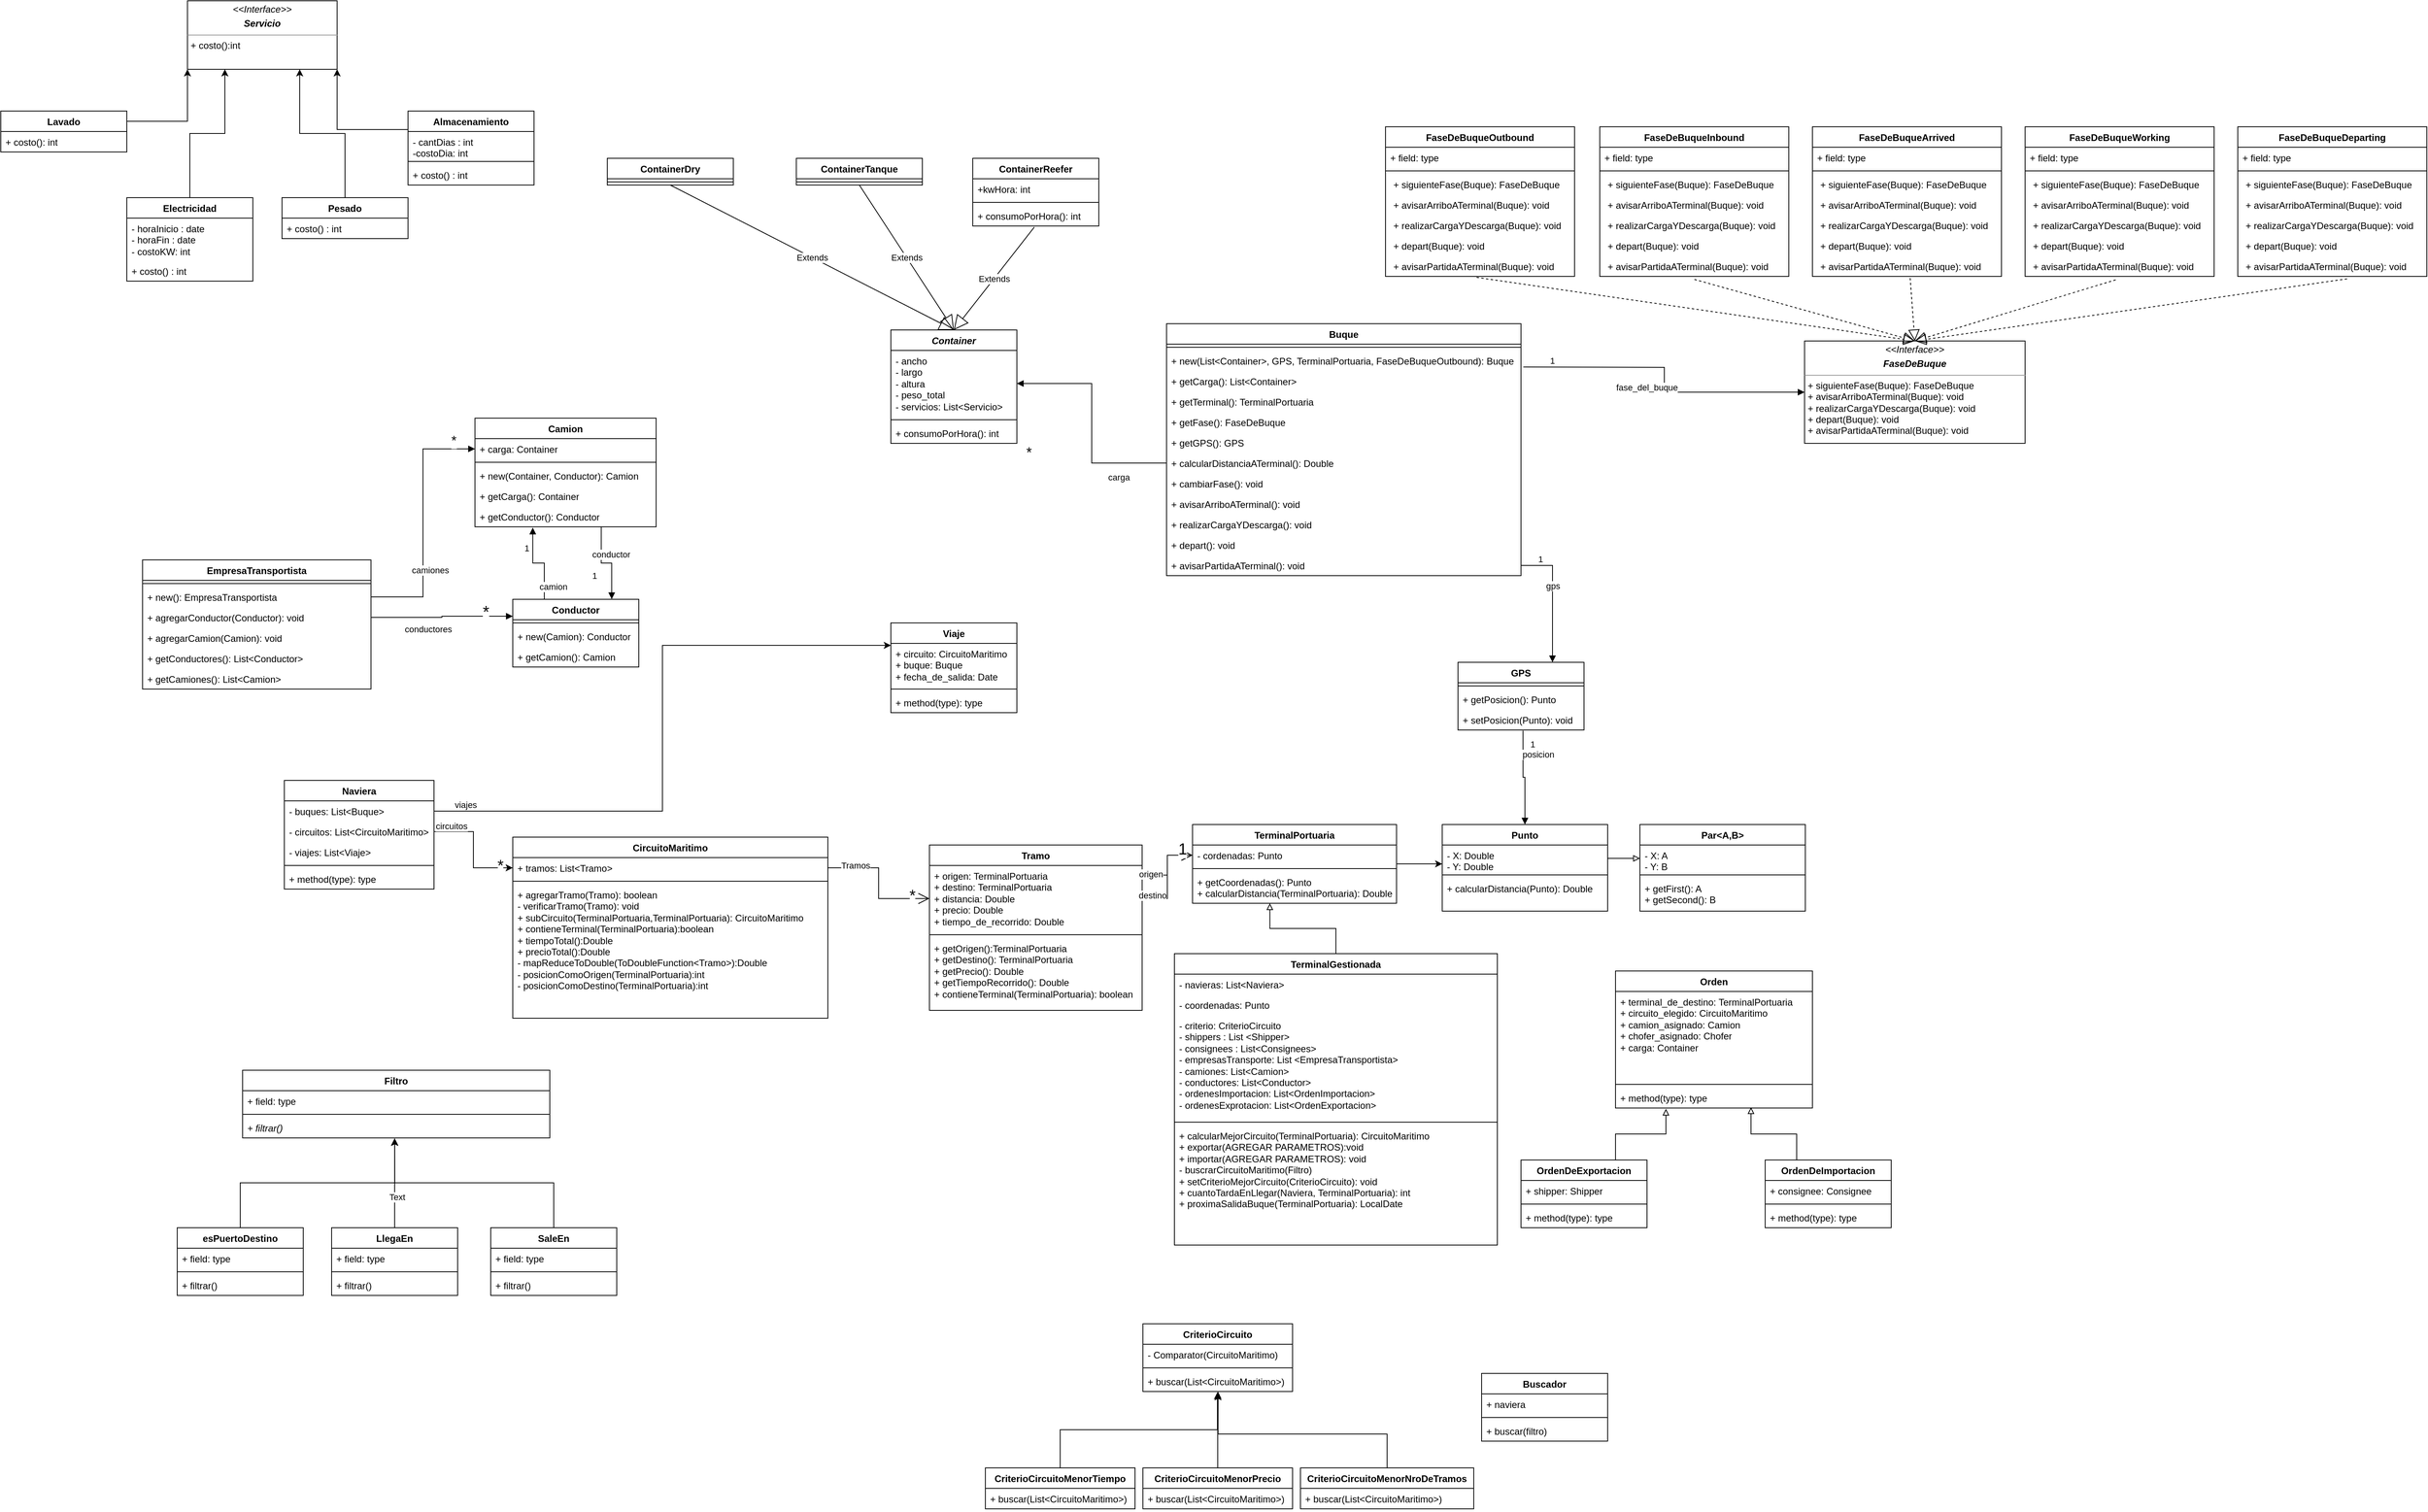 <mxfile version="21.6.8" type="device">
  <diagram name="Página-1" id="1zxCoN62ttcMdRLy-pqy">
    <mxGraphModel dx="592" dy="1924" grid="1" gridSize="10" guides="1" tooltips="1" connect="1" arrows="1" fold="1" page="1" pageScale="1" pageWidth="827" pageHeight="1169" math="0" shadow="0">
      <root>
        <mxCell id="0" />
        <mxCell id="1" parent="0" />
        <mxCell id="ABUvw_rNZOJrgvvg1hrZ-1" value="Naviera" style="swimlane;fontStyle=1;align=center;verticalAlign=top;childLayout=stackLayout;horizontal=1;startSize=26;horizontalStack=0;resizeParent=1;resizeParentMax=0;resizeLast=0;collapsible=1;marginBottom=0;whiteSpace=wrap;html=1;" parent="1" vertex="1">
          <mxGeometry x="550" y="30" width="190" height="138" as="geometry">
            <mxRectangle x="820" width="80" height="30" as="alternateBounds" />
          </mxGeometry>
        </mxCell>
        <mxCell id="ABUvw_rNZOJrgvvg1hrZ-2" value="- buques: List&amp;lt;Buque&amp;gt;" style="text;strokeColor=none;fillColor=none;align=left;verticalAlign=top;spacingLeft=4;spacingRight=4;overflow=hidden;rotatable=0;points=[[0,0.5],[1,0.5]];portConstraint=eastwest;whiteSpace=wrap;html=1;" parent="ABUvw_rNZOJrgvvg1hrZ-1" vertex="1">
          <mxGeometry y="26" width="190" height="26" as="geometry" />
        </mxCell>
        <mxCell id="ABUvw_rNZOJrgvvg1hrZ-5" value="- circuitos: List&amp;lt;CircuitoMaritimo&amp;gt;" style="text;strokeColor=none;fillColor=none;align=left;verticalAlign=top;spacingLeft=4;spacingRight=4;overflow=hidden;rotatable=0;points=[[0,0.5],[1,0.5]];portConstraint=eastwest;whiteSpace=wrap;html=1;" parent="ABUvw_rNZOJrgvvg1hrZ-1" vertex="1">
          <mxGeometry y="52" width="190" height="26" as="geometry" />
        </mxCell>
        <mxCell id="wMsCpwQgi6BDoyRRbQmV-76" value="- viajes: List&amp;lt;Viaje&amp;gt;" style="text;strokeColor=none;fillColor=none;align=left;verticalAlign=top;spacingLeft=4;spacingRight=4;overflow=hidden;rotatable=0;points=[[0,0.5],[1,0.5]];portConstraint=eastwest;whiteSpace=wrap;html=1;" parent="ABUvw_rNZOJrgvvg1hrZ-1" vertex="1">
          <mxGeometry y="78" width="190" height="26" as="geometry" />
        </mxCell>
        <mxCell id="ABUvw_rNZOJrgvvg1hrZ-3" value="" style="line;strokeWidth=1;fillColor=none;align=left;verticalAlign=middle;spacingTop=-1;spacingLeft=3;spacingRight=3;rotatable=0;labelPosition=right;points=[];portConstraint=eastwest;strokeColor=inherit;" parent="ABUvw_rNZOJrgvvg1hrZ-1" vertex="1">
          <mxGeometry y="104" width="190" height="8" as="geometry" />
        </mxCell>
        <mxCell id="ABUvw_rNZOJrgvvg1hrZ-4" value="+ method(type): type" style="text;strokeColor=none;fillColor=none;align=left;verticalAlign=top;spacingLeft=4;spacingRight=4;overflow=hidden;rotatable=0;points=[[0,0.5],[1,0.5]];portConstraint=eastwest;whiteSpace=wrap;html=1;" parent="ABUvw_rNZOJrgvvg1hrZ-1" vertex="1">
          <mxGeometry y="112" width="190" height="26" as="geometry" />
        </mxCell>
        <mxCell id="ya0v8lYfS8ipV5AFdHxH-1" style="edgeStyle=orthogonalEdgeStyle;rounded=0;orthogonalLoop=1;jettySize=auto;html=1;exitX=0.5;exitY=0;exitDx=0;exitDy=0;entryX=0.379;entryY=1.001;entryDx=0;entryDy=0;entryPerimeter=0;endArrow=block;endFill=0;" parent="1" source="ABUvw_rNZOJrgvvg1hrZ-6" target="I0zZV60bpWjbYKbzvoeE-19" edge="1">
          <mxGeometry relative="1" as="geometry" />
        </mxCell>
        <mxCell id="ABUvw_rNZOJrgvvg1hrZ-6" value="TerminalGestionada" style="swimlane;fontStyle=1;align=center;verticalAlign=top;childLayout=stackLayout;horizontal=1;startSize=26;horizontalStack=0;resizeParent=1;resizeParentMax=0;resizeLast=0;collapsible=1;marginBottom=0;whiteSpace=wrap;html=1;" parent="1" vertex="1">
          <mxGeometry x="1680" y="250" width="410" height="370" as="geometry" />
        </mxCell>
        <mxCell id="ABUvw_rNZOJrgvvg1hrZ-7" value="- navieras: List&amp;lt;Naviera&amp;gt;" style="text;strokeColor=none;fillColor=none;align=left;verticalAlign=top;spacingLeft=4;spacingRight=4;overflow=hidden;rotatable=0;points=[[0,0.5],[1,0.5]];portConstraint=eastwest;whiteSpace=wrap;html=1;" parent="ABUvw_rNZOJrgvvg1hrZ-6" vertex="1">
          <mxGeometry y="26" width="410" height="26" as="geometry" />
        </mxCell>
        <mxCell id="I0zZV60bpWjbYKbzvoeE-28" value="- coordenadas: Punto" style="text;strokeColor=none;fillColor=none;align=left;verticalAlign=top;spacingLeft=4;spacingRight=4;overflow=hidden;rotatable=0;points=[[0,0.5],[1,0.5]];portConstraint=eastwest;whiteSpace=wrap;html=1;" parent="ABUvw_rNZOJrgvvg1hrZ-6" vertex="1">
          <mxGeometry y="52" width="410" height="26" as="geometry" />
        </mxCell>
        <mxCell id="I0zZV60bpWjbYKbzvoeE-29" value="&lt;div&gt;-&amp;nbsp;criterio&lt;span style=&quot;background-color: initial;&quot;&gt;: CriterioCircuito&lt;/span&gt;&lt;div style=&quot;background-color:#2f2f2f;padding:0px 0px 0px 2px;&quot;&gt;&lt;div style=&quot;color: rgb(170, 170, 170); font-family: &amp;quot;Courier New&amp;quot;; font-size: 14pt;&quot;&gt;&lt;p style=&quot;background-color:#373737;margin:0;&quot;&gt;&lt;span style=&quot;color:#e6e6fa;&quot;&gt;&lt;/span&gt;&lt;/p&gt;&lt;/div&gt;&lt;/div&gt;&lt;/div&gt;&lt;div&gt;- shippers : List &amp;lt;Shipper&amp;gt;&lt;/div&gt;&lt;div&gt;- consignees : List&amp;lt;Consignees&amp;gt;&lt;/div&gt;&lt;div&gt;-&amp;nbsp;empresasTransporte&lt;span style=&quot;background-color: initial;&quot;&gt;: List &amp;lt;EmpresaTransportista&amp;gt;&lt;/span&gt;&lt;div style=&quot;background-color:#2f2f2f;padding:0px 0px 0px 2px;&quot;&gt;&lt;div style=&quot;color: rgb(170, 170, 170); font-family: &amp;quot;Courier New&amp;quot;; font-size: 14pt;&quot;&gt;&lt;p style=&quot;background-color:#373737;margin:0;&quot;&gt;&lt;span style=&quot;color:#d9e8f7;&quot;&gt;&lt;/span&gt;&lt;/p&gt;&lt;/div&gt;&lt;/div&gt;&lt;/div&gt;&lt;div&gt;- camiones: List&amp;lt;Camion&amp;gt;&lt;/div&gt;&lt;div&gt;- conductores: List&amp;lt;Conductor&amp;gt;&lt;/div&gt;&lt;div&gt;- ordenesImportacion: List&amp;lt;OrdenImportacion&amp;gt;&lt;br&gt;&lt;/div&gt;&lt;div&gt;- ordenesExprotacion: List&amp;lt;OrdenExportacion&amp;gt;&lt;/div&gt;&lt;div&gt;&lt;br&gt;&lt;/div&gt;" style="text;strokeColor=none;fillColor=none;align=left;verticalAlign=top;spacingLeft=4;spacingRight=4;overflow=hidden;rotatable=0;points=[[0,0.5],[1,0.5]];portConstraint=eastwest;whiteSpace=wrap;html=1;" parent="ABUvw_rNZOJrgvvg1hrZ-6" vertex="1">
          <mxGeometry y="78" width="410" height="132" as="geometry" />
        </mxCell>
        <mxCell id="ABUvw_rNZOJrgvvg1hrZ-8" value="" style="line;strokeWidth=1;fillColor=none;align=left;verticalAlign=middle;spacingTop=-1;spacingLeft=3;spacingRight=3;rotatable=0;labelPosition=right;points=[];portConstraint=eastwest;strokeColor=inherit;" parent="ABUvw_rNZOJrgvvg1hrZ-6" vertex="1">
          <mxGeometry y="210" width="410" height="8" as="geometry" />
        </mxCell>
        <mxCell id="ABUvw_rNZOJrgvvg1hrZ-9" value="&lt;div&gt;+ calcularMejorCircuito(TerminalPortuaria): CircuitoMaritimo&lt;/div&gt;&lt;div&gt;+ exportar(AGREGAR PARAMETROS):void&lt;/div&gt;&lt;div&gt;+ importar(AGREGAR PARAMETROS): void&lt;br&gt;&lt;/div&gt;&lt;div&gt;- buscrarCircuitoMaritimo(Filtro)&lt;br&gt;+ setCriterioMejorCircuito(CriterioCircuito): void&lt;/div&gt;&lt;div&gt;+ cuantoTardaEnLlegar(Naviera, TerminalPortuaria): int&lt;/div&gt;&lt;div&gt;+ proximaSalidaBuque(TerminalPortuaria): LocalDate&lt;br&gt;&lt;/div&gt;" style="text;strokeColor=none;fillColor=none;align=left;verticalAlign=top;spacingLeft=4;spacingRight=4;overflow=hidden;rotatable=0;points=[[0,0.5],[1,0.5]];portConstraint=eastwest;whiteSpace=wrap;html=1;" parent="ABUvw_rNZOJrgvvg1hrZ-6" vertex="1">
          <mxGeometry y="218" width="410" height="152" as="geometry" />
        </mxCell>
        <mxCell id="ABUvw_rNZOJrgvvg1hrZ-12" value="Buque" style="swimlane;fontStyle=1;align=center;verticalAlign=top;childLayout=stackLayout;horizontal=1;startSize=26;horizontalStack=0;resizeParent=1;resizeParentMax=0;resizeLast=0;collapsible=1;marginBottom=0;whiteSpace=wrap;html=1;" parent="1" vertex="1">
          <mxGeometry x="1670" y="-550" width="450" height="320" as="geometry" />
        </mxCell>
        <mxCell id="ABUvw_rNZOJrgvvg1hrZ-14" value="" style="line;strokeWidth=1;fillColor=none;align=left;verticalAlign=middle;spacingTop=-1;spacingLeft=3;spacingRight=3;rotatable=0;labelPosition=right;points=[];portConstraint=eastwest;strokeColor=inherit;" parent="ABUvw_rNZOJrgvvg1hrZ-12" vertex="1">
          <mxGeometry y="26" width="450" height="8" as="geometry" />
        </mxCell>
        <mxCell id="ABUvw_rNZOJrgvvg1hrZ-15" value="+ new(List&amp;lt;Container&amp;gt;, GPS, TerminalPortuaria, FaseDeBuqueOutbound): Buque" style="text;strokeColor=none;fillColor=none;align=left;verticalAlign=top;spacingLeft=4;spacingRight=4;overflow=hidden;rotatable=0;points=[[0,0.5],[1,0.5]];portConstraint=eastwest;whiteSpace=wrap;html=1;" parent="ABUvw_rNZOJrgvvg1hrZ-12" vertex="1">
          <mxGeometry y="34" width="450" height="26" as="geometry" />
        </mxCell>
        <mxCell id="e3Tv4PrM7sJhTQVXualJ-5" value="+ getCarga(): List&amp;lt;Container&amp;gt;" style="text;strokeColor=none;fillColor=none;align=left;verticalAlign=top;spacingLeft=4;spacingRight=4;overflow=hidden;rotatable=0;points=[[0,0.5],[1,0.5]];portConstraint=eastwest;whiteSpace=wrap;html=1;" parent="ABUvw_rNZOJrgvvg1hrZ-12" vertex="1">
          <mxGeometry y="60" width="450" height="26" as="geometry" />
        </mxCell>
        <mxCell id="e3Tv4PrM7sJhTQVXualJ-6" value="+ getTerminal(): TerminalPortuaria" style="text;strokeColor=none;fillColor=none;align=left;verticalAlign=top;spacingLeft=4;spacingRight=4;overflow=hidden;rotatable=0;points=[[0,0.5],[1,0.5]];portConstraint=eastwest;whiteSpace=wrap;html=1;" parent="ABUvw_rNZOJrgvvg1hrZ-12" vertex="1">
          <mxGeometry y="86" width="450" height="26" as="geometry" />
        </mxCell>
        <mxCell id="e3Tv4PrM7sJhTQVXualJ-7" value="+ getFase(): FaseDeBuque" style="text;strokeColor=none;fillColor=none;align=left;verticalAlign=top;spacingLeft=4;spacingRight=4;overflow=hidden;rotatable=0;points=[[0,0.5],[1,0.5]];portConstraint=eastwest;whiteSpace=wrap;html=1;" parent="ABUvw_rNZOJrgvvg1hrZ-12" vertex="1">
          <mxGeometry y="112" width="450" height="26" as="geometry" />
        </mxCell>
        <mxCell id="e3Tv4PrM7sJhTQVXualJ-8" value="+ getGPS(): GPS" style="text;strokeColor=none;fillColor=none;align=left;verticalAlign=top;spacingLeft=4;spacingRight=4;overflow=hidden;rotatable=0;points=[[0,0.5],[1,0.5]];portConstraint=eastwest;whiteSpace=wrap;html=1;" parent="ABUvw_rNZOJrgvvg1hrZ-12" vertex="1">
          <mxGeometry y="138" width="450" height="26" as="geometry" />
        </mxCell>
        <mxCell id="e3Tv4PrM7sJhTQVXualJ-9" value="+ calcularDistanciaATerminal(): Double" style="text;strokeColor=none;fillColor=none;align=left;verticalAlign=top;spacingLeft=4;spacingRight=4;overflow=hidden;rotatable=0;points=[[0,0.5],[1,0.5]];portConstraint=eastwest;whiteSpace=wrap;html=1;" parent="ABUvw_rNZOJrgvvg1hrZ-12" vertex="1">
          <mxGeometry y="164" width="450" height="26" as="geometry" />
        </mxCell>
        <mxCell id="e3Tv4PrM7sJhTQVXualJ-10" value="+ cambiarFase(): void" style="text;strokeColor=none;fillColor=none;align=left;verticalAlign=top;spacingLeft=4;spacingRight=4;overflow=hidden;rotatable=0;points=[[0,0.5],[1,0.5]];portConstraint=eastwest;whiteSpace=wrap;html=1;" parent="ABUvw_rNZOJrgvvg1hrZ-12" vertex="1">
          <mxGeometry y="190" width="450" height="26" as="geometry" />
        </mxCell>
        <mxCell id="e3Tv4PrM7sJhTQVXualJ-11" value="+ avisarArriboATerminal(): void" style="text;strokeColor=none;fillColor=none;align=left;verticalAlign=top;spacingLeft=4;spacingRight=4;overflow=hidden;rotatable=0;points=[[0,0.5],[1,0.5]];portConstraint=eastwest;whiteSpace=wrap;html=1;" parent="ABUvw_rNZOJrgvvg1hrZ-12" vertex="1">
          <mxGeometry y="216" width="450" height="26" as="geometry" />
        </mxCell>
        <mxCell id="e3Tv4PrM7sJhTQVXualJ-12" value="+ realizarCargaYDescarga(): void" style="text;strokeColor=none;fillColor=none;align=left;verticalAlign=top;spacingLeft=4;spacingRight=4;overflow=hidden;rotatable=0;points=[[0,0.5],[1,0.5]];portConstraint=eastwest;whiteSpace=wrap;html=1;" parent="ABUvw_rNZOJrgvvg1hrZ-12" vertex="1">
          <mxGeometry y="242" width="450" height="26" as="geometry" />
        </mxCell>
        <mxCell id="e3Tv4PrM7sJhTQVXualJ-13" value="+ depart(): void" style="text;strokeColor=none;fillColor=none;align=left;verticalAlign=top;spacingLeft=4;spacingRight=4;overflow=hidden;rotatable=0;points=[[0,0.5],[1,0.5]];portConstraint=eastwest;whiteSpace=wrap;html=1;" parent="ABUvw_rNZOJrgvvg1hrZ-12" vertex="1">
          <mxGeometry y="268" width="450" height="26" as="geometry" />
        </mxCell>
        <mxCell id="e3Tv4PrM7sJhTQVXualJ-14" value="+ avisarPartidaATerminal(): void" style="text;strokeColor=none;fillColor=none;align=left;verticalAlign=top;spacingLeft=4;spacingRight=4;overflow=hidden;rotatable=0;points=[[0,0.5],[1,0.5]];portConstraint=eastwest;whiteSpace=wrap;html=1;" parent="ABUvw_rNZOJrgvvg1hrZ-12" vertex="1">
          <mxGeometry y="294" width="450" height="26" as="geometry" />
        </mxCell>
        <mxCell id="I0zZV60bpWjbYKbzvoeE-3" value="&lt;i&gt;Container&lt;/i&gt;" style="swimlane;fontStyle=1;align=center;verticalAlign=top;childLayout=stackLayout;horizontal=1;startSize=26;horizontalStack=0;resizeParent=1;resizeParentMax=0;resizeLast=0;collapsible=1;marginBottom=0;whiteSpace=wrap;html=1;" parent="1" vertex="1">
          <mxGeometry x="1320" y="-542" width="160" height="144" as="geometry" />
        </mxCell>
        <mxCell id="I0zZV60bpWjbYKbzvoeE-4" value="- ancho&lt;br&gt;&lt;div&gt;- largo&lt;/div&gt;&lt;div&gt;- altura&lt;/div&gt;&lt;div&gt;- peso_total&lt;/div&gt;&lt;div&gt;- servicios: List&amp;lt;Servicio&amp;gt;&lt;/div&gt;&lt;div&gt;&lt;br&gt;&lt;/div&gt;&lt;div&gt;&lt;br&gt;&lt;/div&gt;&lt;div&gt;&lt;br&gt;&lt;/div&gt;&lt;div&gt;&lt;br&gt;&lt;/div&gt;" style="text;strokeColor=none;fillColor=none;align=left;verticalAlign=top;spacingLeft=4;spacingRight=4;overflow=hidden;rotatable=0;points=[[0,0.5],[1,0.5]];portConstraint=eastwest;whiteSpace=wrap;html=1;" parent="I0zZV60bpWjbYKbzvoeE-3" vertex="1">
          <mxGeometry y="26" width="160" height="84" as="geometry" />
        </mxCell>
        <mxCell id="I0zZV60bpWjbYKbzvoeE-5" value="" style="line;strokeWidth=1;fillColor=none;align=left;verticalAlign=middle;spacingTop=-1;spacingLeft=3;spacingRight=3;rotatable=0;labelPosition=right;points=[];portConstraint=eastwest;strokeColor=inherit;" parent="I0zZV60bpWjbYKbzvoeE-3" vertex="1">
          <mxGeometry y="110" width="160" height="8" as="geometry" />
        </mxCell>
        <mxCell id="I0zZV60bpWjbYKbzvoeE-6" value="+ consumoPorHora(): int" style="text;strokeColor=none;fillColor=none;align=left;verticalAlign=top;spacingLeft=4;spacingRight=4;overflow=hidden;rotatable=0;points=[[0,0.5],[1,0.5]];portConstraint=eastwest;whiteSpace=wrap;html=1;" parent="I0zZV60bpWjbYKbzvoeE-3" vertex="1">
          <mxGeometry y="118" width="160" height="26" as="geometry" />
        </mxCell>
        <mxCell id="vE86NBOg6e0xh6bUCSpT-1" value="ContainerDry" style="swimlane;fontStyle=1;align=center;verticalAlign=top;childLayout=stackLayout;horizontal=1;startSize=26;horizontalStack=0;resizeParent=1;resizeParentMax=0;resizeLast=0;collapsible=1;marginBottom=0;whiteSpace=wrap;html=1;" parent="1" vertex="1">
          <mxGeometry x="960" y="-760" width="160" height="34" as="geometry" />
        </mxCell>
        <mxCell id="vE86NBOg6e0xh6bUCSpT-3" value="" style="line;strokeWidth=1;fillColor=none;align=left;verticalAlign=middle;spacingTop=-1;spacingLeft=3;spacingRight=3;rotatable=0;labelPosition=right;points=[];portConstraint=eastwest;strokeColor=inherit;" parent="vE86NBOg6e0xh6bUCSpT-1" vertex="1">
          <mxGeometry y="26" width="160" height="8" as="geometry" />
        </mxCell>
        <mxCell id="vE86NBOg6e0xh6bUCSpT-9" value="ContainerTanque" style="swimlane;fontStyle=1;align=center;verticalAlign=top;childLayout=stackLayout;horizontal=1;startSize=26;horizontalStack=0;resizeParent=1;resizeParentMax=0;resizeLast=0;collapsible=1;marginBottom=0;whiteSpace=wrap;html=1;" parent="1" vertex="1">
          <mxGeometry x="1200" y="-760" width="160" height="34" as="geometry" />
        </mxCell>
        <mxCell id="vE86NBOg6e0xh6bUCSpT-11" value="" style="line;strokeWidth=1;fillColor=none;align=left;verticalAlign=middle;spacingTop=-1;spacingLeft=3;spacingRight=3;rotatable=0;labelPosition=right;points=[];portConstraint=eastwest;strokeColor=inherit;" parent="vE86NBOg6e0xh6bUCSpT-9" vertex="1">
          <mxGeometry y="26" width="160" height="8" as="geometry" />
        </mxCell>
        <mxCell id="I0zZV60bpWjbYKbzvoeE-7" value="EmpresaTransportista" style="swimlane;fontStyle=1;align=center;verticalAlign=top;childLayout=stackLayout;horizontal=1;startSize=26;horizontalStack=0;resizeParent=1;resizeParentMax=0;resizeLast=0;collapsible=1;marginBottom=0;whiteSpace=wrap;html=1;" parent="1" vertex="1">
          <mxGeometry x="370" y="-250" width="290" height="164" as="geometry" />
        </mxCell>
        <mxCell id="I0zZV60bpWjbYKbzvoeE-9" value="" style="line;strokeWidth=1;fillColor=none;align=left;verticalAlign=middle;spacingTop=-1;spacingLeft=3;spacingRight=3;rotatable=0;labelPosition=right;points=[];portConstraint=eastwest;strokeColor=inherit;" parent="I0zZV60bpWjbYKbzvoeE-7" vertex="1">
          <mxGeometry y="26" width="290" height="8" as="geometry" />
        </mxCell>
        <mxCell id="I0zZV60bpWjbYKbzvoeE-10" value="+ new(): EmpresaTransportista" style="text;strokeColor=none;fillColor=none;align=left;verticalAlign=top;spacingLeft=4;spacingRight=4;overflow=hidden;rotatable=0;points=[[0,0.5],[1,0.5]];portConstraint=eastwest;whiteSpace=wrap;html=1;" parent="I0zZV60bpWjbYKbzvoeE-7" vertex="1">
          <mxGeometry y="34" width="290" height="26" as="geometry" />
        </mxCell>
        <mxCell id="LPZ_iTTPC1OW5Bad9vyf-11" value="+ agregarConductor(Conductor): void" style="text;strokeColor=none;fillColor=none;align=left;verticalAlign=top;spacingLeft=4;spacingRight=4;overflow=hidden;rotatable=0;points=[[0,0.5],[1,0.5]];portConstraint=eastwest;whiteSpace=wrap;html=1;" parent="I0zZV60bpWjbYKbzvoeE-7" vertex="1">
          <mxGeometry y="60" width="290" height="26" as="geometry" />
        </mxCell>
        <mxCell id="LPZ_iTTPC1OW5Bad9vyf-12" value="+ agregarCamion(Camion): void" style="text;strokeColor=none;fillColor=none;align=left;verticalAlign=top;spacingLeft=4;spacingRight=4;overflow=hidden;rotatable=0;points=[[0,0.5],[1,0.5]];portConstraint=eastwest;whiteSpace=wrap;html=1;" parent="I0zZV60bpWjbYKbzvoeE-7" vertex="1">
          <mxGeometry y="86" width="290" height="26" as="geometry" />
        </mxCell>
        <mxCell id="LPZ_iTTPC1OW5Bad9vyf-14" value="+ getConductores(): List&amp;lt;Conductor&amp;gt;" style="text;strokeColor=none;fillColor=none;align=left;verticalAlign=top;spacingLeft=4;spacingRight=4;overflow=hidden;rotatable=0;points=[[0,0.5],[1,0.5]];portConstraint=eastwest;whiteSpace=wrap;html=1;" parent="I0zZV60bpWjbYKbzvoeE-7" vertex="1">
          <mxGeometry y="112" width="290" height="26" as="geometry" />
        </mxCell>
        <mxCell id="LPZ_iTTPC1OW5Bad9vyf-15" value="+ getCamiones(): List&amp;lt;Camion&amp;gt;" style="text;strokeColor=none;fillColor=none;align=left;verticalAlign=top;spacingLeft=4;spacingRight=4;overflow=hidden;rotatable=0;points=[[0,0.5],[1,0.5]];portConstraint=eastwest;whiteSpace=wrap;html=1;" parent="I0zZV60bpWjbYKbzvoeE-7" vertex="1">
          <mxGeometry y="138" width="290" height="26" as="geometry" />
        </mxCell>
        <mxCell id="I0zZV60bpWjbYKbzvoeE-11" value="Camion" style="swimlane;fontStyle=1;align=center;verticalAlign=top;childLayout=stackLayout;horizontal=1;startSize=26;horizontalStack=0;resizeParent=1;resizeParentMax=0;resizeLast=0;collapsible=1;marginBottom=0;whiteSpace=wrap;html=1;" parent="1" vertex="1">
          <mxGeometry x="792" y="-430" width="230" height="138" as="geometry" />
        </mxCell>
        <mxCell id="I0zZV60bpWjbYKbzvoeE-12" value="+ carga: Container" style="text;strokeColor=none;fillColor=none;align=left;verticalAlign=top;spacingLeft=4;spacingRight=4;overflow=hidden;rotatable=0;points=[[0,0.5],[1,0.5]];portConstraint=eastwest;whiteSpace=wrap;html=1;" parent="I0zZV60bpWjbYKbzvoeE-11" vertex="1">
          <mxGeometry y="26" width="230" height="26" as="geometry" />
        </mxCell>
        <mxCell id="I0zZV60bpWjbYKbzvoeE-13" value="" style="line;strokeWidth=1;fillColor=none;align=left;verticalAlign=middle;spacingTop=-1;spacingLeft=3;spacingRight=3;rotatable=0;labelPosition=right;points=[];portConstraint=eastwest;strokeColor=inherit;" parent="I0zZV60bpWjbYKbzvoeE-11" vertex="1">
          <mxGeometry y="52" width="230" height="8" as="geometry" />
        </mxCell>
        <mxCell id="I0zZV60bpWjbYKbzvoeE-14" value="+ new(Container, Conductor): Camion" style="text;strokeColor=none;fillColor=none;align=left;verticalAlign=top;spacingLeft=4;spacingRight=4;overflow=hidden;rotatable=0;points=[[0,0.5],[1,0.5]];portConstraint=eastwest;whiteSpace=wrap;html=1;" parent="I0zZV60bpWjbYKbzvoeE-11" vertex="1">
          <mxGeometry y="60" width="230" height="26" as="geometry" />
        </mxCell>
        <mxCell id="LPZ_iTTPC1OW5Bad9vyf-5" value="+ getCarga(): Container" style="text;strokeColor=none;fillColor=none;align=left;verticalAlign=top;spacingLeft=4;spacingRight=4;overflow=hidden;rotatable=0;points=[[0,0.5],[1,0.5]];portConstraint=eastwest;whiteSpace=wrap;html=1;" parent="I0zZV60bpWjbYKbzvoeE-11" vertex="1">
          <mxGeometry y="86" width="230" height="26" as="geometry" />
        </mxCell>
        <mxCell id="LPZ_iTTPC1OW5Bad9vyf-6" value="+ getConductor(): Conductor" style="text;strokeColor=none;fillColor=none;align=left;verticalAlign=top;spacingLeft=4;spacingRight=4;overflow=hidden;rotatable=0;points=[[0,0.5],[1,0.5]];portConstraint=eastwest;whiteSpace=wrap;html=1;" parent="I0zZV60bpWjbYKbzvoeE-11" vertex="1">
          <mxGeometry y="112" width="230" height="26" as="geometry" />
        </mxCell>
        <mxCell id="5zhQQYnLI66ePEPqatI0-8" style="edgeStyle=orthogonalEdgeStyle;rounded=0;orthogonalLoop=1;jettySize=auto;html=1;entryX=0;entryY=0.706;entryDx=0;entryDy=0;entryPerimeter=0;" parent="1" source="I0zZV60bpWjbYKbzvoeE-16" target="yJXyIbkkPUpZtxzlh9dZ-2" edge="1">
          <mxGeometry relative="1" as="geometry" />
        </mxCell>
        <mxCell id="I0zZV60bpWjbYKbzvoeE-16" value="TerminalPortuaria" style="swimlane;fontStyle=1;align=center;verticalAlign=top;childLayout=stackLayout;horizontal=1;startSize=26;horizontalStack=0;resizeParent=1;resizeParentMax=0;resizeLast=0;collapsible=1;marginBottom=0;whiteSpace=wrap;html=1;" parent="1" vertex="1">
          <mxGeometry x="1703" y="86" width="259" height="100" as="geometry" />
        </mxCell>
        <mxCell id="I0zZV60bpWjbYKbzvoeE-17" value="- cordenadas:&amp;nbsp;Punto" style="text;strokeColor=none;fillColor=none;align=left;verticalAlign=top;spacingLeft=4;spacingRight=4;overflow=hidden;rotatable=0;points=[[0,0.5],[1,0.5]];portConstraint=eastwest;whiteSpace=wrap;html=1;" parent="I0zZV60bpWjbYKbzvoeE-16" vertex="1">
          <mxGeometry y="26" width="259" height="26" as="geometry" />
        </mxCell>
        <mxCell id="I0zZV60bpWjbYKbzvoeE-18" value="" style="line;strokeWidth=1;fillColor=none;align=left;verticalAlign=middle;spacingTop=-1;spacingLeft=3;spacingRight=3;rotatable=0;labelPosition=right;points=[];portConstraint=eastwest;strokeColor=inherit;" parent="I0zZV60bpWjbYKbzvoeE-16" vertex="1">
          <mxGeometry y="52" width="259" height="8" as="geometry" />
        </mxCell>
        <mxCell id="I0zZV60bpWjbYKbzvoeE-19" value="+ getCoordenadas(): Punto&lt;br&gt;+ calcularDistancia(TerminalPortuaria): Double" style="text;strokeColor=none;fillColor=none;align=left;verticalAlign=top;spacingLeft=4;spacingRight=4;overflow=hidden;rotatable=0;points=[[0,0.5],[1,0.5]];portConstraint=eastwest;whiteSpace=wrap;html=1;" parent="I0zZV60bpWjbYKbzvoeE-16" vertex="1">
          <mxGeometry y="60" width="259" height="40" as="geometry" />
        </mxCell>
        <mxCell id="vE86NBOg6e0xh6bUCSpT-18" value="Tramo" style="swimlane;fontStyle=1;align=center;verticalAlign=top;childLayout=stackLayout;horizontal=1;startSize=26;horizontalStack=0;resizeParent=1;resizeParentMax=0;resizeLast=0;collapsible=1;marginBottom=0;whiteSpace=wrap;html=1;" parent="1" vertex="1">
          <mxGeometry x="1369" y="112" width="270" height="210" as="geometry" />
        </mxCell>
        <mxCell id="vE86NBOg6e0xh6bUCSpT-19" value="&lt;div&gt;+ origen: TerminalPortuaria&lt;/div&gt;&lt;div&gt;+ destino: TerminalPortuaria&lt;br&gt;&lt;/div&gt;&lt;div&gt;+ distancia: Double&lt;/div&gt;&lt;div&gt;+ precio: Double&lt;/div&gt;&lt;div&gt;+ tiempo_de_recorrido: Double&lt;br&gt;&lt;/div&gt;" style="text;strokeColor=none;fillColor=none;align=left;verticalAlign=top;spacingLeft=4;spacingRight=4;overflow=hidden;rotatable=0;points=[[0,0.5],[1,0.5]];portConstraint=eastwest;whiteSpace=wrap;html=1;" parent="vE86NBOg6e0xh6bUCSpT-18" vertex="1">
          <mxGeometry y="26" width="270" height="84" as="geometry" />
        </mxCell>
        <mxCell id="vE86NBOg6e0xh6bUCSpT-20" value="" style="line;strokeWidth=1;fillColor=none;align=left;verticalAlign=middle;spacingTop=-1;spacingLeft=3;spacingRight=3;rotatable=0;labelPosition=right;points=[];portConstraint=eastwest;strokeColor=inherit;" parent="vE86NBOg6e0xh6bUCSpT-18" vertex="1">
          <mxGeometry y="110" width="270" height="8" as="geometry" />
        </mxCell>
        <mxCell id="vE86NBOg6e0xh6bUCSpT-21" value="+ getOrigen():TerminalPortuaria&lt;br&gt;+ getDestino(): TerminalPortuaria&lt;br&gt;+ getPrecio(): Double&lt;br&gt;+ getTiempoRecorrido(): Double&lt;br&gt;+ contieneTerminal(TerminalPortuaria): boolean" style="text;strokeColor=none;fillColor=none;align=left;verticalAlign=top;spacingLeft=4;spacingRight=4;overflow=hidden;rotatable=0;points=[[0,0.5],[1,0.5]];portConstraint=eastwest;whiteSpace=wrap;html=1;" parent="vE86NBOg6e0xh6bUCSpT-18" vertex="1">
          <mxGeometry y="118" width="270" height="92" as="geometry" />
        </mxCell>
        <mxCell id="vE86NBOg6e0xh6bUCSpT-22" value="CircuitoMaritimo" style="swimlane;fontStyle=1;align=center;verticalAlign=top;childLayout=stackLayout;horizontal=1;startSize=26;horizontalStack=0;resizeParent=1;resizeParentMax=0;resizeLast=0;collapsible=1;marginBottom=0;whiteSpace=wrap;html=1;" parent="1" vertex="1">
          <mxGeometry x="840" y="102" width="400" height="230" as="geometry" />
        </mxCell>
        <mxCell id="vE86NBOg6e0xh6bUCSpT-23" value="+ tramos: List&amp;lt;Tramo&amp;gt;" style="text;strokeColor=none;fillColor=none;align=left;verticalAlign=top;spacingLeft=4;spacingRight=4;overflow=hidden;rotatable=0;points=[[0,0.5],[1,0.5]];portConstraint=eastwest;whiteSpace=wrap;html=1;" parent="vE86NBOg6e0xh6bUCSpT-22" vertex="1">
          <mxGeometry y="26" width="400" height="26" as="geometry" />
        </mxCell>
        <mxCell id="vE86NBOg6e0xh6bUCSpT-24" value="" style="line;strokeWidth=1;fillColor=none;align=left;verticalAlign=middle;spacingTop=-1;spacingLeft=3;spacingRight=3;rotatable=0;labelPosition=right;points=[];portConstraint=eastwest;strokeColor=inherit;" parent="vE86NBOg6e0xh6bUCSpT-22" vertex="1">
          <mxGeometry y="52" width="400" height="8" as="geometry" />
        </mxCell>
        <mxCell id="vE86NBOg6e0xh6bUCSpT-25" value="+ agregarTramo(Tramo): boolean&lt;br&gt;- verificarTramo(Tramo): void&lt;br&gt;+ subCircuito(TerminalPortuaria,TerminalPortuaria): CircuitoMaritimo&lt;br&gt;+ contieneTerminal(TerminalPortuaria):boolean&lt;br&gt;+ tiempoTotal():Double&lt;br&gt;+ precioTotal():Double&lt;br&gt;- mapReduceToDouble(ToDoubleFunction&amp;lt;Tramo&amp;gt;):Double&lt;br&gt;- posicionComoOrigen(TerminalPortuaria):int&lt;br&gt;- posicionComoDestino(TerminalPortuaria):int" style="text;strokeColor=none;fillColor=none;align=left;verticalAlign=top;spacingLeft=4;spacingRight=4;overflow=hidden;rotatable=0;points=[[0,0.5],[1,0.5]];portConstraint=eastwest;whiteSpace=wrap;html=1;" parent="vE86NBOg6e0xh6bUCSpT-22" vertex="1">
          <mxGeometry y="60" width="400" height="170" as="geometry" />
        </mxCell>
        <mxCell id="I0zZV60bpWjbYKbzvoeE-30" value="Filtro" style="swimlane;fontStyle=1;align=center;verticalAlign=top;childLayout=stackLayout;horizontal=1;startSize=26;horizontalStack=0;resizeParent=1;resizeParentMax=0;resizeLast=0;collapsible=1;marginBottom=0;whiteSpace=wrap;html=1;" parent="1" vertex="1">
          <mxGeometry x="497" y="398" width="390" height="86" as="geometry" />
        </mxCell>
        <mxCell id="I0zZV60bpWjbYKbzvoeE-31" value="+ field: type" style="text;strokeColor=none;fillColor=none;align=left;verticalAlign=top;spacingLeft=4;spacingRight=4;overflow=hidden;rotatable=0;points=[[0,0.5],[1,0.5]];portConstraint=eastwest;whiteSpace=wrap;html=1;" parent="I0zZV60bpWjbYKbzvoeE-30" vertex="1">
          <mxGeometry y="26" width="390" height="26" as="geometry" />
        </mxCell>
        <mxCell id="I0zZV60bpWjbYKbzvoeE-32" value="" style="line;strokeWidth=1;fillColor=none;align=left;verticalAlign=middle;spacingTop=-1;spacingLeft=3;spacingRight=3;rotatable=0;labelPosition=right;points=[];portConstraint=eastwest;strokeColor=inherit;" parent="I0zZV60bpWjbYKbzvoeE-30" vertex="1">
          <mxGeometry y="52" width="390" height="8" as="geometry" />
        </mxCell>
        <mxCell id="I0zZV60bpWjbYKbzvoeE-33" value="+ filtrar()" style="text;strokeColor=none;fillColor=none;align=left;verticalAlign=top;spacingLeft=4;spacingRight=4;overflow=hidden;rotatable=0;points=[[0,0.5],[1,0.5]];portConstraint=eastwest;whiteSpace=wrap;html=1;fontStyle=2" parent="I0zZV60bpWjbYKbzvoeE-30" vertex="1">
          <mxGeometry y="60" width="390" height="26" as="geometry" />
        </mxCell>
        <mxCell id="I0zZV60bpWjbYKbzvoeE-34" value="esPuertoDestino" style="swimlane;fontStyle=1;align=center;verticalAlign=top;childLayout=stackLayout;horizontal=1;startSize=26;horizontalStack=0;resizeParent=1;resizeParentMax=0;resizeLast=0;collapsible=1;marginBottom=0;whiteSpace=wrap;html=1;" parent="1" vertex="1">
          <mxGeometry x="414" y="598" width="160" height="86" as="geometry" />
        </mxCell>
        <mxCell id="I0zZV60bpWjbYKbzvoeE-35" value="+ field: type" style="text;strokeColor=none;fillColor=none;align=left;verticalAlign=top;spacingLeft=4;spacingRight=4;overflow=hidden;rotatable=0;points=[[0,0.5],[1,0.5]];portConstraint=eastwest;whiteSpace=wrap;html=1;" parent="I0zZV60bpWjbYKbzvoeE-34" vertex="1">
          <mxGeometry y="26" width="160" height="26" as="geometry" />
        </mxCell>
        <mxCell id="I0zZV60bpWjbYKbzvoeE-36" value="" style="line;strokeWidth=1;fillColor=none;align=left;verticalAlign=middle;spacingTop=-1;spacingLeft=3;spacingRight=3;rotatable=0;labelPosition=right;points=[];portConstraint=eastwest;strokeColor=inherit;" parent="I0zZV60bpWjbYKbzvoeE-34" vertex="1">
          <mxGeometry y="52" width="160" height="8" as="geometry" />
        </mxCell>
        <mxCell id="I0zZV60bpWjbYKbzvoeE-37" value="+ filtrar()" style="text;strokeColor=none;fillColor=none;align=left;verticalAlign=top;spacingLeft=4;spacingRight=4;overflow=hidden;rotatable=0;points=[[0,0.5],[1,0.5]];portConstraint=eastwest;whiteSpace=wrap;html=1;" parent="I0zZV60bpWjbYKbzvoeE-34" vertex="1">
          <mxGeometry y="60" width="160" height="26" as="geometry" />
        </mxCell>
        <mxCell id="I0zZV60bpWjbYKbzvoeE-38" value="LlegaEn" style="swimlane;fontStyle=1;align=center;verticalAlign=top;childLayout=stackLayout;horizontal=1;startSize=26;horizontalStack=0;resizeParent=1;resizeParentMax=0;resizeLast=0;collapsible=1;marginBottom=0;whiteSpace=wrap;html=1;" parent="1" vertex="1">
          <mxGeometry x="610" y="598" width="160" height="86" as="geometry" />
        </mxCell>
        <mxCell id="I0zZV60bpWjbYKbzvoeE-39" value="+ field: type" style="text;strokeColor=none;fillColor=none;align=left;verticalAlign=top;spacingLeft=4;spacingRight=4;overflow=hidden;rotatable=0;points=[[0,0.5],[1,0.5]];portConstraint=eastwest;whiteSpace=wrap;html=1;" parent="I0zZV60bpWjbYKbzvoeE-38" vertex="1">
          <mxGeometry y="26" width="160" height="26" as="geometry" />
        </mxCell>
        <mxCell id="I0zZV60bpWjbYKbzvoeE-40" value="" style="line;strokeWidth=1;fillColor=none;align=left;verticalAlign=middle;spacingTop=-1;spacingLeft=3;spacingRight=3;rotatable=0;labelPosition=right;points=[];portConstraint=eastwest;strokeColor=inherit;" parent="I0zZV60bpWjbYKbzvoeE-38" vertex="1">
          <mxGeometry y="52" width="160" height="8" as="geometry" />
        </mxCell>
        <mxCell id="I0zZV60bpWjbYKbzvoeE-41" value="+ filtrar()" style="text;strokeColor=none;fillColor=none;align=left;verticalAlign=top;spacingLeft=4;spacingRight=4;overflow=hidden;rotatable=0;points=[[0,0.5],[1,0.5]];portConstraint=eastwest;whiteSpace=wrap;html=1;" parent="I0zZV60bpWjbYKbzvoeE-38" vertex="1">
          <mxGeometry y="60" width="160" height="26" as="geometry" />
        </mxCell>
        <mxCell id="I0zZV60bpWjbYKbzvoeE-42" value="SaleEn" style="swimlane;fontStyle=1;align=center;verticalAlign=top;childLayout=stackLayout;horizontal=1;startSize=26;horizontalStack=0;resizeParent=1;resizeParentMax=0;resizeLast=0;collapsible=1;marginBottom=0;whiteSpace=wrap;html=1;" parent="1" vertex="1">
          <mxGeometry x="812" y="598" width="160" height="86" as="geometry" />
        </mxCell>
        <mxCell id="I0zZV60bpWjbYKbzvoeE-43" value="+ field: type" style="text;strokeColor=none;fillColor=none;align=left;verticalAlign=top;spacingLeft=4;spacingRight=4;overflow=hidden;rotatable=0;points=[[0,0.5],[1,0.5]];portConstraint=eastwest;whiteSpace=wrap;html=1;" parent="I0zZV60bpWjbYKbzvoeE-42" vertex="1">
          <mxGeometry y="26" width="160" height="26" as="geometry" />
        </mxCell>
        <mxCell id="I0zZV60bpWjbYKbzvoeE-44" value="" style="line;strokeWidth=1;fillColor=none;align=left;verticalAlign=middle;spacingTop=-1;spacingLeft=3;spacingRight=3;rotatable=0;labelPosition=right;points=[];portConstraint=eastwest;strokeColor=inherit;" parent="I0zZV60bpWjbYKbzvoeE-42" vertex="1">
          <mxGeometry y="52" width="160" height="8" as="geometry" />
        </mxCell>
        <mxCell id="I0zZV60bpWjbYKbzvoeE-45" value="+ filtrar()" style="text;strokeColor=none;fillColor=none;align=left;verticalAlign=top;spacingLeft=4;spacingRight=4;overflow=hidden;rotatable=0;points=[[0,0.5],[1,0.5]];portConstraint=eastwest;whiteSpace=wrap;html=1;" parent="I0zZV60bpWjbYKbzvoeE-42" vertex="1">
          <mxGeometry y="60" width="160" height="26" as="geometry" />
        </mxCell>
        <mxCell id="vE86NBOg6e0xh6bUCSpT-35" value="FaseDeBuqueOutbound" style="swimlane;fontStyle=1;align=center;verticalAlign=top;childLayout=stackLayout;horizontal=1;startSize=26;horizontalStack=0;resizeParent=1;resizeParentMax=0;resizeLast=0;collapsible=1;marginBottom=0;whiteSpace=wrap;html=1;" parent="1" vertex="1">
          <mxGeometry x="1948" y="-800" width="240" height="190" as="geometry" />
        </mxCell>
        <mxCell id="vE86NBOg6e0xh6bUCSpT-36" value="+ field: type" style="text;strokeColor=none;fillColor=none;align=left;verticalAlign=top;spacingLeft=4;spacingRight=4;overflow=hidden;rotatable=0;points=[[0,0.5],[1,0.5]];portConstraint=eastwest;whiteSpace=wrap;html=1;" parent="vE86NBOg6e0xh6bUCSpT-35" vertex="1">
          <mxGeometry y="26" width="240" height="26" as="geometry" />
        </mxCell>
        <mxCell id="vE86NBOg6e0xh6bUCSpT-37" value="" style="line;strokeWidth=1;fillColor=none;align=left;verticalAlign=middle;spacingTop=-1;spacingLeft=3;spacingRight=3;rotatable=0;labelPosition=right;points=[];portConstraint=eastwest;strokeColor=inherit;" parent="vE86NBOg6e0xh6bUCSpT-35" vertex="1">
          <mxGeometry y="52" width="240" height="8" as="geometry" />
        </mxCell>
        <mxCell id="e3Tv4PrM7sJhTQVXualJ-16" value="&lt;p style=&quot;border-color: var(--border-color); margin: 0px 0px 0px 4px;&quot;&gt;+ siguienteFase(Buque): FaseDeBuque&lt;br&gt;&lt;/p&gt;" style="text;strokeColor=none;fillColor=none;align=left;verticalAlign=top;spacingLeft=4;spacingRight=4;overflow=hidden;rotatable=0;points=[[0,0.5],[1,0.5]];portConstraint=eastwest;whiteSpace=wrap;html=1;" parent="vE86NBOg6e0xh6bUCSpT-35" vertex="1">
          <mxGeometry y="60" width="240" height="26" as="geometry" />
        </mxCell>
        <mxCell id="e3Tv4PrM7sJhTQVXualJ-17" value="&lt;p style=&quot;border-color: var(--border-color); margin: 0px 0px 0px 4px;&quot;&gt;+ avisarArriboATerminal(Buque): void&lt;br&gt;&lt;/p&gt;" style="text;strokeColor=none;fillColor=none;align=left;verticalAlign=top;spacingLeft=4;spacingRight=4;overflow=hidden;rotatable=0;points=[[0,0.5],[1,0.5]];portConstraint=eastwest;whiteSpace=wrap;html=1;" parent="vE86NBOg6e0xh6bUCSpT-35" vertex="1">
          <mxGeometry y="86" width="240" height="26" as="geometry" />
        </mxCell>
        <mxCell id="e3Tv4PrM7sJhTQVXualJ-18" value="&lt;p style=&quot;border-color: var(--border-color); margin: 0px 0px 0px 4px;&quot;&gt;+ realizarCargaYDescarga(Buque): void&lt;br&gt;&lt;/p&gt;" style="text;strokeColor=none;fillColor=none;align=left;verticalAlign=top;spacingLeft=4;spacingRight=4;overflow=hidden;rotatable=0;points=[[0,0.5],[1,0.5]];portConstraint=eastwest;whiteSpace=wrap;html=1;" parent="vE86NBOg6e0xh6bUCSpT-35" vertex="1">
          <mxGeometry y="112" width="240" height="26" as="geometry" />
        </mxCell>
        <mxCell id="e3Tv4PrM7sJhTQVXualJ-19" value="&lt;p style=&quot;border-color: var(--border-color); margin: 0px 0px 0px 4px;&quot;&gt;+ depart(Buque): void&lt;br&gt;&lt;/p&gt;" style="text;strokeColor=none;fillColor=none;align=left;verticalAlign=top;spacingLeft=4;spacingRight=4;overflow=hidden;rotatable=0;points=[[0,0.5],[1,0.5]];portConstraint=eastwest;whiteSpace=wrap;html=1;" parent="vE86NBOg6e0xh6bUCSpT-35" vertex="1">
          <mxGeometry y="138" width="240" height="26" as="geometry" />
        </mxCell>
        <mxCell id="e3Tv4PrM7sJhTQVXualJ-20" value="&lt;p style=&quot;border-color: var(--border-color); margin: 0px 0px 0px 4px;&quot;&gt;+ avisarPartidaATerminal(Buque): void&lt;br&gt;&lt;/p&gt;" style="text;strokeColor=none;fillColor=none;align=left;verticalAlign=top;spacingLeft=4;spacingRight=4;overflow=hidden;rotatable=0;points=[[0,0.5],[1,0.5]];portConstraint=eastwest;whiteSpace=wrap;html=1;" parent="vE86NBOg6e0xh6bUCSpT-35" vertex="1">
          <mxGeometry y="164" width="240" height="26" as="geometry" />
        </mxCell>
        <mxCell id="vE86NBOg6e0xh6bUCSpT-62" value="&lt;div&gt;Orden&lt;/div&gt;&lt;div&gt;&lt;br&gt;&lt;/div&gt;" style="swimlane;fontStyle=1;align=center;verticalAlign=top;childLayout=stackLayout;horizontal=1;startSize=26;horizontalStack=0;resizeParent=1;resizeParentMax=0;resizeLast=0;collapsible=1;marginBottom=0;whiteSpace=wrap;html=1;" parent="1" vertex="1">
          <mxGeometry x="2240" y="272" width="250" height="174" as="geometry" />
        </mxCell>
        <mxCell id="vE86NBOg6e0xh6bUCSpT-63" value="&lt;div&gt;+ terminal_de_destino: TerminalPortuaria&lt;br&gt;&lt;/div&gt;&lt;div&gt;&lt;span style=&quot;background-color: initial;&quot;&gt;+ circuito_elegido: CircuitoMaritimo&lt;/span&gt;&lt;br&gt;&lt;/div&gt;&lt;div&gt;+ camion_asignado: Camion&lt;/div&gt;&lt;div&gt;+ chofer_asignado: Chofer&lt;/div&gt;&lt;div&gt;+ carga: Container&lt;br&gt;&lt;/div&gt;" style="text;strokeColor=none;fillColor=none;align=left;verticalAlign=top;spacingLeft=4;spacingRight=4;overflow=hidden;rotatable=0;points=[[0,0.5],[1,0.5]];portConstraint=eastwest;whiteSpace=wrap;html=1;" parent="vE86NBOg6e0xh6bUCSpT-62" vertex="1">
          <mxGeometry y="26" width="250" height="114" as="geometry" />
        </mxCell>
        <mxCell id="vE86NBOg6e0xh6bUCSpT-64" value="" style="line;strokeWidth=1;fillColor=none;align=left;verticalAlign=middle;spacingTop=-1;spacingLeft=3;spacingRight=3;rotatable=0;labelPosition=right;points=[];portConstraint=eastwest;strokeColor=inherit;" parent="vE86NBOg6e0xh6bUCSpT-62" vertex="1">
          <mxGeometry y="140" width="250" height="8" as="geometry" />
        </mxCell>
        <mxCell id="vE86NBOg6e0xh6bUCSpT-65" value="+ method(type): type" style="text;strokeColor=none;fillColor=none;align=left;verticalAlign=top;spacingLeft=4;spacingRight=4;overflow=hidden;rotatable=0;points=[[0,0.5],[1,0.5]];portConstraint=eastwest;whiteSpace=wrap;html=1;" parent="vE86NBOg6e0xh6bUCSpT-62" vertex="1">
          <mxGeometry y="148" width="250" height="26" as="geometry" />
        </mxCell>
        <mxCell id="wMsCpwQgi6BDoyRRbQmV-7" value="" style="endArrow=open;endFill=1;endSize=12;html=1;rounded=0;exitX=1;exitY=0.5;exitDx=0;exitDy=0;entryX=0;entryY=0.5;entryDx=0;entryDy=0;edgeStyle=orthogonalEdgeStyle;" parent="1" source="vE86NBOg6e0xh6bUCSpT-23" target="vE86NBOg6e0xh6bUCSpT-19" edge="1">
          <mxGeometry width="160" relative="1" as="geometry">
            <mxPoint x="1370" y="160" as="sourcePoint" />
            <mxPoint x="1530" y="160" as="targetPoint" />
          </mxGeometry>
        </mxCell>
        <mxCell id="wMsCpwQgi6BDoyRRbQmV-8" value="Tramos" style="edgeLabel;html=1;align=center;verticalAlign=middle;resizable=0;points=[];" parent="wMsCpwQgi6BDoyRRbQmV-7" vertex="1" connectable="0">
          <mxGeometry x="-0.584" y="3" relative="1" as="geometry">
            <mxPoint as="offset" />
          </mxGeometry>
        </mxCell>
        <mxCell id="wMsCpwQgi6BDoyRRbQmV-9" value="&lt;font style=&quot;font-size: 20px;&quot;&gt;*&lt;/font&gt;" style="edgeLabel;html=1;align=center;verticalAlign=middle;resizable=0;points=[];" parent="wMsCpwQgi6BDoyRRbQmV-7" vertex="1" connectable="0">
          <mxGeometry x="0.774" y="4" relative="1" as="geometry">
            <mxPoint x="-3" y="-1" as="offset" />
          </mxGeometry>
        </mxCell>
        <mxCell id="wMsCpwQgi6BDoyRRbQmV-10" value="" style="endArrow=open;endFill=1;endSize=12;html=1;rounded=0;exitX=1.009;exitY=0.146;exitDx=0;exitDy=0;exitPerimeter=0;entryX=0;entryY=0.5;entryDx=0;entryDy=0;edgeStyle=orthogonalEdgeStyle;" parent="1" source="vE86NBOg6e0xh6bUCSpT-19" target="I0zZV60bpWjbYKbzvoeE-17" edge="1">
          <mxGeometry width="160" relative="1" as="geometry">
            <mxPoint x="1370" y="160" as="sourcePoint" />
            <mxPoint x="1530" y="160" as="targetPoint" />
          </mxGeometry>
        </mxCell>
        <mxCell id="wMsCpwQgi6BDoyRRbQmV-13" value="origen" style="edgeLabel;html=1;align=center;verticalAlign=middle;resizable=0;points=[];" parent="wMsCpwQgi6BDoyRRbQmV-10" vertex="1" connectable="0">
          <mxGeometry x="-0.804" y="2" relative="1" as="geometry">
            <mxPoint as="offset" />
          </mxGeometry>
        </mxCell>
        <mxCell id="wMsCpwQgi6BDoyRRbQmV-12" value="" style="endArrow=open;endFill=1;endSize=12;html=1;rounded=0;exitX=1;exitY=0.5;exitDx=0;exitDy=0;entryX=0;entryY=0.5;entryDx=0;entryDy=0;edgeStyle=orthogonalEdgeStyle;" parent="1" source="vE86NBOg6e0xh6bUCSpT-19" target="I0zZV60bpWjbYKbzvoeE-17" edge="1">
          <mxGeometry width="160" relative="1" as="geometry">
            <mxPoint x="1370" y="160" as="sourcePoint" />
            <mxPoint x="1530" y="160" as="targetPoint" />
          </mxGeometry>
        </mxCell>
        <mxCell id="wMsCpwQgi6BDoyRRbQmV-14" value="destino" style="edgeLabel;html=1;align=center;verticalAlign=middle;resizable=0;points=[];" parent="wMsCpwQgi6BDoyRRbQmV-12" vertex="1" connectable="0">
          <mxGeometry x="-0.805" y="4" relative="1" as="geometry">
            <mxPoint x="1" as="offset" />
          </mxGeometry>
        </mxCell>
        <mxCell id="wMsCpwQgi6BDoyRRbQmV-15" value="&lt;font style=&quot;font-size: 20px;&quot;&gt;1&lt;/font&gt;" style="edgeLabel;html=1;align=center;verticalAlign=middle;resizable=0;points=[];" parent="wMsCpwQgi6BDoyRRbQmV-12" vertex="1" connectable="0">
          <mxGeometry x="0.849" y="2" relative="1" as="geometry">
            <mxPoint x="-4" y="-7" as="offset" />
          </mxGeometry>
        </mxCell>
        <mxCell id="wMsCpwQgi6BDoyRRbQmV-17" style="edgeStyle=orthogonalEdgeStyle;rounded=0;orthogonalLoop=1;jettySize=auto;html=1;exitX=1;exitY=0.5;exitDx=0;exitDy=0;entryX=0;entryY=0.5;entryDx=0;entryDy=0;" parent="1" source="ABUvw_rNZOJrgvvg1hrZ-5" target="vE86NBOg6e0xh6bUCSpT-23" edge="1">
          <mxGeometry relative="1" as="geometry" />
        </mxCell>
        <mxCell id="wMsCpwQgi6BDoyRRbQmV-18" value="circuitos" style="edgeLabel;html=1;align=center;verticalAlign=middle;resizable=0;points=[];" parent="wMsCpwQgi6BDoyRRbQmV-17" vertex="1" connectable="0">
          <mxGeometry x="-0.807" relative="1" as="geometry">
            <mxPoint x="8" y="-7" as="offset" />
          </mxGeometry>
        </mxCell>
        <mxCell id="wMsCpwQgi6BDoyRRbQmV-19" value="&lt;font style=&quot;font-size: 20px;&quot;&gt;*&lt;/font&gt;" style="edgeLabel;html=1;align=center;verticalAlign=middle;resizable=0;points=[];" parent="wMsCpwQgi6BDoyRRbQmV-17" vertex="1" connectable="0">
          <mxGeometry x="0.822" y="2" relative="1" as="geometry">
            <mxPoint x="-3" y="-2" as="offset" />
          </mxGeometry>
        </mxCell>
        <mxCell id="wMsCpwQgi6BDoyRRbQmV-20" value="Buscador" style="swimlane;fontStyle=1;align=center;verticalAlign=top;childLayout=stackLayout;horizontal=1;startSize=26;horizontalStack=0;resizeParent=1;resizeParentMax=0;resizeLast=0;collapsible=1;marginBottom=0;whiteSpace=wrap;html=1;" parent="1" vertex="1">
          <mxGeometry x="2070" y="783" width="160" height="86" as="geometry" />
        </mxCell>
        <mxCell id="wMsCpwQgi6BDoyRRbQmV-21" value="+ naviera" style="text;strokeColor=none;fillColor=none;align=left;verticalAlign=top;spacingLeft=4;spacingRight=4;overflow=hidden;rotatable=0;points=[[0,0.5],[1,0.5]];portConstraint=eastwest;whiteSpace=wrap;html=1;" parent="wMsCpwQgi6BDoyRRbQmV-20" vertex="1">
          <mxGeometry y="26" width="160" height="26" as="geometry" />
        </mxCell>
        <mxCell id="wMsCpwQgi6BDoyRRbQmV-22" value="" style="line;strokeWidth=1;fillColor=none;align=left;verticalAlign=middle;spacingTop=-1;spacingLeft=3;spacingRight=3;rotatable=0;labelPosition=right;points=[];portConstraint=eastwest;strokeColor=inherit;" parent="wMsCpwQgi6BDoyRRbQmV-20" vertex="1">
          <mxGeometry y="52" width="160" height="8" as="geometry" />
        </mxCell>
        <mxCell id="wMsCpwQgi6BDoyRRbQmV-23" value="+ buscar(filtro)" style="text;strokeColor=none;fillColor=none;align=left;verticalAlign=top;spacingLeft=4;spacingRight=4;overflow=hidden;rotatable=0;points=[[0,0.5],[1,0.5]];portConstraint=eastwest;whiteSpace=wrap;html=1;" parent="wMsCpwQgi6BDoyRRbQmV-20" vertex="1">
          <mxGeometry y="60" width="160" height="26" as="geometry" />
        </mxCell>
        <mxCell id="wMsCpwQgi6BDoyRRbQmV-25" value="CriterioCircuito" style="swimlane;fontStyle=1;align=center;verticalAlign=top;childLayout=stackLayout;horizontal=1;startSize=26;horizontalStack=0;resizeParent=1;resizeParentMax=0;resizeLast=0;collapsible=1;marginBottom=0;whiteSpace=wrap;html=1;" parent="1" vertex="1">
          <mxGeometry x="1640" y="720" width="190" height="86" as="geometry" />
        </mxCell>
        <mxCell id="wMsCpwQgi6BDoyRRbQmV-26" value="&lt;div&gt;- Comparator(CircuitoMaritimo)&lt;/div&gt;&lt;div&gt;&lt;br&gt;&lt;/div&gt;" style="text;strokeColor=none;fillColor=none;align=left;verticalAlign=top;spacingLeft=4;spacingRight=4;overflow=hidden;rotatable=0;points=[[0,0.5],[1,0.5]];portConstraint=eastwest;whiteSpace=wrap;html=1;" parent="wMsCpwQgi6BDoyRRbQmV-25" vertex="1">
          <mxGeometry y="26" width="190" height="26" as="geometry" />
        </mxCell>
        <mxCell id="wMsCpwQgi6BDoyRRbQmV-27" value="" style="line;strokeWidth=1;fillColor=none;align=left;verticalAlign=middle;spacingTop=-1;spacingLeft=3;spacingRight=3;rotatable=0;labelPosition=right;points=[];portConstraint=eastwest;strokeColor=inherit;" parent="wMsCpwQgi6BDoyRRbQmV-25" vertex="1">
          <mxGeometry y="52" width="190" height="8" as="geometry" />
        </mxCell>
        <mxCell id="wMsCpwQgi6BDoyRRbQmV-28" value="+ buscar(List&amp;lt;CircuitoMaritimo&amp;gt;)" style="text;strokeColor=none;fillColor=none;align=left;verticalAlign=top;spacingLeft=4;spacingRight=4;overflow=hidden;rotatable=0;points=[[0,0.5],[1,0.5]];portConstraint=eastwest;whiteSpace=wrap;html=1;" parent="wMsCpwQgi6BDoyRRbQmV-25" vertex="1">
          <mxGeometry y="60" width="190" height="26" as="geometry" />
        </mxCell>
        <mxCell id="wMsCpwQgi6BDoyRRbQmV-29" value="CriterioCircuitoMenorTiempo" style="swimlane;fontStyle=1;align=center;verticalAlign=top;childLayout=stackLayout;horizontal=1;startSize=26;horizontalStack=0;resizeParent=1;resizeParentMax=0;resizeLast=0;collapsible=1;marginBottom=0;whiteSpace=wrap;html=1;" parent="1" vertex="1">
          <mxGeometry x="1440" y="903" width="190" height="52" as="geometry" />
        </mxCell>
        <mxCell id="wMsCpwQgi6BDoyRRbQmV-32" value="+ buscar(List&amp;lt;CircuitoMaritimo&amp;gt;)" style="text;strokeColor=none;fillColor=none;align=left;verticalAlign=top;spacingLeft=4;spacingRight=4;overflow=hidden;rotatable=0;points=[[0,0.5],[1,0.5]];portConstraint=eastwest;whiteSpace=wrap;html=1;" parent="wMsCpwQgi6BDoyRRbQmV-29" vertex="1">
          <mxGeometry y="26" width="190" height="26" as="geometry" />
        </mxCell>
        <mxCell id="wMsCpwQgi6BDoyRRbQmV-33" value="CriterioCircuitoMenorPrecio" style="swimlane;fontStyle=1;align=center;verticalAlign=top;childLayout=stackLayout;horizontal=1;startSize=26;horizontalStack=0;resizeParent=1;resizeParentMax=0;resizeLast=0;collapsible=1;marginBottom=0;whiteSpace=wrap;html=1;" parent="1" vertex="1">
          <mxGeometry x="1640" y="903" width="190" height="52" as="geometry" />
        </mxCell>
        <mxCell id="wMsCpwQgi6BDoyRRbQmV-36" value="+ buscar(List&amp;lt;CircuitoMaritimo&amp;gt;)" style="text;strokeColor=none;fillColor=none;align=left;verticalAlign=top;spacingLeft=4;spacingRight=4;overflow=hidden;rotatable=0;points=[[0,0.5],[1,0.5]];portConstraint=eastwest;whiteSpace=wrap;html=1;" parent="wMsCpwQgi6BDoyRRbQmV-33" vertex="1">
          <mxGeometry y="26" width="190" height="26" as="geometry" />
        </mxCell>
        <mxCell id="wMsCpwQgi6BDoyRRbQmV-37" value="CriterioCircuitoMenorNroDeTramos" style="swimlane;fontStyle=1;align=center;verticalAlign=top;childLayout=stackLayout;horizontal=1;startSize=26;horizontalStack=0;resizeParent=1;resizeParentMax=0;resizeLast=0;collapsible=1;marginBottom=0;whiteSpace=wrap;html=1;" parent="1" vertex="1">
          <mxGeometry x="1840" y="903" width="220" height="52" as="geometry" />
        </mxCell>
        <mxCell id="wMsCpwQgi6BDoyRRbQmV-40" value="+ buscar(List&amp;lt;CircuitoMaritimo&amp;gt;)" style="text;strokeColor=none;fillColor=none;align=left;verticalAlign=top;spacingLeft=4;spacingRight=4;overflow=hidden;rotatable=0;points=[[0,0.5],[1,0.5]];portConstraint=eastwest;whiteSpace=wrap;html=1;" parent="wMsCpwQgi6BDoyRRbQmV-37" vertex="1">
          <mxGeometry y="26" width="220" height="26" as="geometry" />
        </mxCell>
        <mxCell id="wMsCpwQgi6BDoyRRbQmV-47" value="&lt;p style=&quot;margin:0px;margin-top:4px;text-align:center;&quot;&gt;&lt;i&gt;&amp;lt;&amp;lt;Interface&amp;gt;&amp;gt;&lt;/i&gt;&lt;/p&gt;&lt;p style=&quot;margin:0px;margin-top:4px;text-align:center;&quot;&gt;&lt;i&gt;&lt;b&gt;FaseDeBuque&lt;/b&gt;&lt;/i&gt;&lt;/p&gt;&lt;hr size=&quot;1&quot;&gt;&lt;p style=&quot;margin:0px;margin-left:4px;&quot;&gt;+ siguienteFase(Buque): FaseDeBuque&lt;/p&gt;&lt;p style=&quot;margin:0px;margin-left:4px;&quot;&gt;+ avisarArriboATerminal(Buque): void&lt;br&gt;+ realizarCargaYDescarga(Buque): void&lt;br&gt;+ depart(Buque): void&lt;br&gt;+ avisarPartidaATerminal(Buque): void&lt;/p&gt;" style="verticalAlign=top;align=left;overflow=fill;fontSize=12;fontFamily=Helvetica;html=1;whiteSpace=wrap;" parent="1" vertex="1">
          <mxGeometry x="2480" y="-528" width="280" height="130" as="geometry" />
        </mxCell>
        <mxCell id="wMsCpwQgi6BDoyRRbQmV-61" style="edgeStyle=orthogonalEdgeStyle;rounded=0;orthogonalLoop=1;jettySize=auto;html=1;entryX=0.502;entryY=1.007;entryDx=0;entryDy=0;entryPerimeter=0;" parent="1" source="wMsCpwQgi6BDoyRRbQmV-33" target="wMsCpwQgi6BDoyRRbQmV-28" edge="1">
          <mxGeometry relative="1" as="geometry" />
        </mxCell>
        <mxCell id="wMsCpwQgi6BDoyRRbQmV-62" style="edgeStyle=orthogonalEdgeStyle;rounded=0;orthogonalLoop=1;jettySize=auto;html=1;entryX=0.502;entryY=1.084;entryDx=0;entryDy=0;entryPerimeter=0;exitX=0.5;exitY=0;exitDx=0;exitDy=0;" parent="1" source="wMsCpwQgi6BDoyRRbQmV-37" target="wMsCpwQgi6BDoyRRbQmV-28" edge="1">
          <mxGeometry relative="1" as="geometry">
            <Array as="points">
              <mxPoint x="1950" y="860" />
              <mxPoint x="1735" y="860" />
            </Array>
            <mxPoint x="1960" y="870" as="sourcePoint" />
          </mxGeometry>
        </mxCell>
        <mxCell id="wMsCpwQgi6BDoyRRbQmV-63" style="edgeStyle=orthogonalEdgeStyle;rounded=0;orthogonalLoop=1;jettySize=auto;html=1;entryX=0.498;entryY=1.032;entryDx=0;entryDy=0;entryPerimeter=0;" parent="1" source="wMsCpwQgi6BDoyRRbQmV-29" target="wMsCpwQgi6BDoyRRbQmV-28" edge="1">
          <mxGeometry relative="1" as="geometry" />
        </mxCell>
        <mxCell id="wMsCpwQgi6BDoyRRbQmV-65" style="edgeStyle=orthogonalEdgeStyle;rounded=0;orthogonalLoop=1;jettySize=auto;html=1;entryX=0.495;entryY=1.038;entryDx=0;entryDy=0;entryPerimeter=0;" parent="1" source="I0zZV60bpWjbYKbzvoeE-38" target="I0zZV60bpWjbYKbzvoeE-33" edge="1">
          <mxGeometry relative="1" as="geometry" />
        </mxCell>
        <mxCell id="v_qziSdxNHRrXzCHgyad-48" value="Text" style="edgeLabel;html=1;align=center;verticalAlign=middle;resizable=0;points=[];" parent="wMsCpwQgi6BDoyRRbQmV-65" vertex="1" connectable="0">
          <mxGeometry x="-0.31" y="-3" relative="1" as="geometry">
            <mxPoint as="offset" />
          </mxGeometry>
        </mxCell>
        <mxCell id="wMsCpwQgi6BDoyRRbQmV-66" style="edgeStyle=orthogonalEdgeStyle;rounded=0;orthogonalLoop=1;jettySize=auto;html=1;entryX=0.495;entryY=1.038;entryDx=0;entryDy=0;entryPerimeter=0;" parent="1" source="I0zZV60bpWjbYKbzvoeE-42" target="I0zZV60bpWjbYKbzvoeE-33" edge="1">
          <mxGeometry relative="1" as="geometry" />
        </mxCell>
        <mxCell id="wMsCpwQgi6BDoyRRbQmV-68" style="edgeStyle=orthogonalEdgeStyle;rounded=0;orthogonalLoop=1;jettySize=auto;html=1;entryX=0.495;entryY=1.013;entryDx=0;entryDy=0;entryPerimeter=0;" parent="1" source="I0zZV60bpWjbYKbzvoeE-34" target="I0zZV60bpWjbYKbzvoeE-33" edge="1">
          <mxGeometry relative="1" as="geometry" />
        </mxCell>
        <mxCell id="wMsCpwQgi6BDoyRRbQmV-71" value="Viaje" style="swimlane;fontStyle=1;align=center;verticalAlign=top;childLayout=stackLayout;horizontal=1;startSize=26;horizontalStack=0;resizeParent=1;resizeParentMax=0;resizeLast=0;collapsible=1;marginBottom=0;whiteSpace=wrap;html=1;" parent="1" vertex="1">
          <mxGeometry x="1320" y="-170" width="160" height="114" as="geometry" />
        </mxCell>
        <mxCell id="wMsCpwQgi6BDoyRRbQmV-72" value="+ circuito: CircuitoMaritimo&lt;br&gt;+ buque: Buque&lt;br&gt;+ fecha_de_salida: Date" style="text;strokeColor=none;fillColor=none;align=left;verticalAlign=top;spacingLeft=4;spacingRight=4;overflow=hidden;rotatable=0;points=[[0,0.5],[1,0.5]];portConstraint=eastwest;whiteSpace=wrap;html=1;" parent="wMsCpwQgi6BDoyRRbQmV-71" vertex="1">
          <mxGeometry y="26" width="160" height="54" as="geometry" />
        </mxCell>
        <mxCell id="wMsCpwQgi6BDoyRRbQmV-73" value="" style="line;strokeWidth=1;fillColor=none;align=left;verticalAlign=middle;spacingTop=-1;spacingLeft=3;spacingRight=3;rotatable=0;labelPosition=right;points=[];portConstraint=eastwest;strokeColor=inherit;" parent="wMsCpwQgi6BDoyRRbQmV-71" vertex="1">
          <mxGeometry y="80" width="160" height="8" as="geometry" />
        </mxCell>
        <mxCell id="wMsCpwQgi6BDoyRRbQmV-74" value="+ method(type): type" style="text;strokeColor=none;fillColor=none;align=left;verticalAlign=top;spacingLeft=4;spacingRight=4;overflow=hidden;rotatable=0;points=[[0,0.5],[1,0.5]];portConstraint=eastwest;whiteSpace=wrap;html=1;" parent="wMsCpwQgi6BDoyRRbQmV-71" vertex="1">
          <mxGeometry y="88" width="160" height="26" as="geometry" />
        </mxCell>
        <mxCell id="wMsCpwQgi6BDoyRRbQmV-77" style="edgeStyle=orthogonalEdgeStyle;rounded=0;orthogonalLoop=1;jettySize=auto;html=1;exitX=1;exitY=0.5;exitDx=0;exitDy=0;entryX=0;entryY=0.25;entryDx=0;entryDy=0;" parent="1" source="ABUvw_rNZOJrgvvg1hrZ-2" target="wMsCpwQgi6BDoyRRbQmV-71" edge="1">
          <mxGeometry relative="1" as="geometry" />
        </mxCell>
        <mxCell id="wMsCpwQgi6BDoyRRbQmV-78" value="viajes" style="edgeLabel;html=1;align=center;verticalAlign=middle;resizable=0;points=[];" parent="wMsCpwQgi6BDoyRRbQmV-77" connectable="0" vertex="1">
          <mxGeometry x="-0.925" y="2" relative="1" as="geometry">
            <mxPoint x="10" y="-6" as="offset" />
          </mxGeometry>
        </mxCell>
        <mxCell id="v_qziSdxNHRrXzCHgyad-1" value="&lt;p style=&quot;margin:0px;margin-top:4px;text-align:center;&quot;&gt;&lt;i&gt;&amp;lt;&amp;lt;Interface&amp;gt;&amp;gt;&lt;/i&gt;&lt;/p&gt;&lt;p style=&quot;margin:0px;margin-top:4px;text-align:center;&quot;&gt;&lt;i&gt;&lt;b&gt;Servicio&lt;/b&gt;&lt;/i&gt;&lt;/p&gt;&lt;hr size=&quot;1&quot;&gt;&lt;p style=&quot;margin:0px;margin-left:4px;&quot;&gt;+ costo():int&lt;br&gt;&lt;/p&gt;" style="verticalAlign=top;align=left;overflow=fill;fontSize=12;fontFamily=Helvetica;html=1;whiteSpace=wrap;" parent="1" vertex="1">
          <mxGeometry x="427" y="-960" width="190" height="87" as="geometry" />
        </mxCell>
        <mxCell id="v_qziSdxNHRrXzCHgyad-41" style="edgeStyle=orthogonalEdgeStyle;rounded=0;orthogonalLoop=1;jettySize=auto;html=1;exitX=1;exitY=0.25;exitDx=0;exitDy=0;entryX=0;entryY=1;entryDx=0;entryDy=0;" parent="1" source="v_qziSdxNHRrXzCHgyad-14" target="v_qziSdxNHRrXzCHgyad-1" edge="1">
          <mxGeometry relative="1" as="geometry" />
        </mxCell>
        <mxCell id="v_qziSdxNHRrXzCHgyad-14" value="Lavado" style="swimlane;fontStyle=1;align=center;verticalAlign=top;childLayout=stackLayout;horizontal=1;startSize=26;horizontalStack=0;resizeParent=1;resizeParentMax=0;resizeLast=0;collapsible=1;marginBottom=0;whiteSpace=wrap;html=1;" parent="1" vertex="1">
          <mxGeometry x="190" y="-820" width="160" height="52" as="geometry" />
        </mxCell>
        <mxCell id="v_qziSdxNHRrXzCHgyad-17" value="+ costo(): int" style="text;strokeColor=none;fillColor=none;align=left;verticalAlign=top;spacingLeft=4;spacingRight=4;overflow=hidden;rotatable=0;points=[[0,0.5],[1,0.5]];portConstraint=eastwest;whiteSpace=wrap;html=1;" parent="v_qziSdxNHRrXzCHgyad-14" vertex="1">
          <mxGeometry y="26" width="160" height="26" as="geometry" />
        </mxCell>
        <mxCell id="v_qziSdxNHRrXzCHgyad-42" style="edgeStyle=orthogonalEdgeStyle;rounded=0;orthogonalLoop=1;jettySize=auto;html=1;exitX=0;exitY=0.25;exitDx=0;exitDy=0;entryX=1;entryY=1;entryDx=0;entryDy=0;" parent="1" source="v_qziSdxNHRrXzCHgyad-22" target="v_qziSdxNHRrXzCHgyad-1" edge="1">
          <mxGeometry relative="1" as="geometry" />
        </mxCell>
        <mxCell id="v_qziSdxNHRrXzCHgyad-22" value="Almacenamiento" style="swimlane;fontStyle=1;align=center;verticalAlign=top;childLayout=stackLayout;horizontal=1;startSize=26;horizontalStack=0;resizeParent=1;resizeParentMax=0;resizeLast=0;collapsible=1;marginBottom=0;whiteSpace=wrap;html=1;" parent="1" vertex="1">
          <mxGeometry x="707" y="-820" width="160" height="94" as="geometry" />
        </mxCell>
        <mxCell id="v_qziSdxNHRrXzCHgyad-23" value="&lt;div&gt;- cantDias : int&lt;/div&gt;&lt;div&gt;-costoDia: int&lt;br&gt;&lt;/div&gt;" style="text;strokeColor=none;fillColor=none;align=left;verticalAlign=top;spacingLeft=4;spacingRight=4;overflow=hidden;rotatable=0;points=[[0,0.5],[1,0.5]];portConstraint=eastwest;whiteSpace=wrap;html=1;" parent="v_qziSdxNHRrXzCHgyad-22" vertex="1">
          <mxGeometry y="26" width="160" height="34" as="geometry" />
        </mxCell>
        <mxCell id="v_qziSdxNHRrXzCHgyad-24" value="" style="line;strokeWidth=1;fillColor=none;align=left;verticalAlign=middle;spacingTop=-1;spacingLeft=3;spacingRight=3;rotatable=0;labelPosition=right;points=[];portConstraint=eastwest;strokeColor=inherit;" parent="v_qziSdxNHRrXzCHgyad-22" vertex="1">
          <mxGeometry y="60" width="160" height="8" as="geometry" />
        </mxCell>
        <mxCell id="v_qziSdxNHRrXzCHgyad-25" value="+ costo() : int" style="text;strokeColor=none;fillColor=none;align=left;verticalAlign=top;spacingLeft=4;spacingRight=4;overflow=hidden;rotatable=0;points=[[0,0.5],[1,0.5]];portConstraint=eastwest;whiteSpace=wrap;html=1;" parent="v_qziSdxNHRrXzCHgyad-22" vertex="1">
          <mxGeometry y="68" width="160" height="26" as="geometry" />
        </mxCell>
        <mxCell id="v_qziSdxNHRrXzCHgyad-40" style="edgeStyle=orthogonalEdgeStyle;rounded=0;orthogonalLoop=1;jettySize=auto;html=1;exitX=0.5;exitY=0;exitDx=0;exitDy=0;entryX=0.25;entryY=1;entryDx=0;entryDy=0;" parent="1" source="v_qziSdxNHRrXzCHgyad-26" target="v_qziSdxNHRrXzCHgyad-1" edge="1">
          <mxGeometry relative="1" as="geometry" />
        </mxCell>
        <mxCell id="v_qziSdxNHRrXzCHgyad-26" value="Electricidad" style="swimlane;fontStyle=1;align=center;verticalAlign=top;childLayout=stackLayout;horizontal=1;startSize=26;horizontalStack=0;resizeParent=1;resizeParentMax=0;resizeLast=0;collapsible=1;marginBottom=0;whiteSpace=wrap;html=1;" parent="1" vertex="1">
          <mxGeometry x="350" y="-710" width="160" height="106" as="geometry" />
        </mxCell>
        <mxCell id="v_qziSdxNHRrXzCHgyad-27" value="&lt;div&gt;- horaInicio : date&lt;/div&gt;&lt;div&gt;- horaFin : date&lt;br&gt;&lt;/div&gt;&lt;div&gt;- costoKW: int&lt;br&gt;&lt;/div&gt;" style="text;strokeColor=none;fillColor=none;align=left;verticalAlign=top;spacingLeft=4;spacingRight=4;overflow=hidden;rotatable=0;points=[[0,0.5],[1,0.5]];portConstraint=eastwest;whiteSpace=wrap;html=1;" parent="v_qziSdxNHRrXzCHgyad-26" vertex="1">
          <mxGeometry y="26" width="160" height="54" as="geometry" />
        </mxCell>
        <mxCell id="v_qziSdxNHRrXzCHgyad-29" value="+ costo() : int" style="text;strokeColor=none;fillColor=none;align=left;verticalAlign=top;spacingLeft=4;spacingRight=4;overflow=hidden;rotatable=0;points=[[0,0.5],[1,0.5]];portConstraint=eastwest;whiteSpace=wrap;html=1;" parent="v_qziSdxNHRrXzCHgyad-26" vertex="1">
          <mxGeometry y="80" width="160" height="26" as="geometry" />
        </mxCell>
        <mxCell id="v_qziSdxNHRrXzCHgyad-43" style="edgeStyle=orthogonalEdgeStyle;rounded=0;orthogonalLoop=1;jettySize=auto;html=1;exitX=0.5;exitY=0;exitDx=0;exitDy=0;entryX=0.75;entryY=1;entryDx=0;entryDy=0;" parent="1" source="v_qziSdxNHRrXzCHgyad-30" target="v_qziSdxNHRrXzCHgyad-1" edge="1">
          <mxGeometry relative="1" as="geometry" />
        </mxCell>
        <mxCell id="v_qziSdxNHRrXzCHgyad-30" value="Pesado" style="swimlane;fontStyle=1;align=center;verticalAlign=top;childLayout=stackLayout;horizontal=1;startSize=26;horizontalStack=0;resizeParent=1;resizeParentMax=0;resizeLast=0;collapsible=1;marginBottom=0;whiteSpace=wrap;html=1;" parent="1" vertex="1">
          <mxGeometry x="547" y="-710" width="160" height="52" as="geometry" />
        </mxCell>
        <mxCell id="v_qziSdxNHRrXzCHgyad-33" value="+ costo() : int" style="text;strokeColor=none;fillColor=none;align=left;verticalAlign=top;spacingLeft=4;spacingRight=4;overflow=hidden;rotatable=0;points=[[0,0.5],[1,0.5]];portConstraint=eastwest;whiteSpace=wrap;html=1;" parent="v_qziSdxNHRrXzCHgyad-30" vertex="1">
          <mxGeometry y="26" width="160" height="26" as="geometry" />
        </mxCell>
        <mxCell id="v_qziSdxNHRrXzCHgyad-49" value="Conductor" style="swimlane;fontStyle=1;align=center;verticalAlign=top;childLayout=stackLayout;horizontal=1;startSize=26;horizontalStack=0;resizeParent=1;resizeParentMax=0;resizeLast=0;collapsible=1;marginBottom=0;whiteSpace=wrap;html=1;" parent="1" vertex="1">
          <mxGeometry x="840" y="-200" width="160" height="86" as="geometry" />
        </mxCell>
        <mxCell id="v_qziSdxNHRrXzCHgyad-52" value="" style="line;strokeWidth=1;fillColor=none;align=left;verticalAlign=middle;spacingTop=-1;spacingLeft=3;spacingRight=3;rotatable=0;labelPosition=right;points=[];portConstraint=eastwest;strokeColor=inherit;" parent="v_qziSdxNHRrXzCHgyad-49" vertex="1">
          <mxGeometry y="26" width="160" height="8" as="geometry" />
        </mxCell>
        <mxCell id="v_qziSdxNHRrXzCHgyad-53" value="+ new(Camion): Conductor" style="text;strokeColor=none;fillColor=none;align=left;verticalAlign=top;spacingLeft=4;spacingRight=4;overflow=hidden;rotatable=0;points=[[0,0.5],[1,0.5]];portConstraint=eastwest;whiteSpace=wrap;html=1;" parent="v_qziSdxNHRrXzCHgyad-49" vertex="1">
          <mxGeometry y="34" width="160" height="26" as="geometry" />
        </mxCell>
        <mxCell id="LPZ_iTTPC1OW5Bad9vyf-10" value="+ getCamion(): Camion" style="text;strokeColor=none;fillColor=none;align=left;verticalAlign=top;spacingLeft=4;spacingRight=4;overflow=hidden;rotatable=0;points=[[0,0.5],[1,0.5]];portConstraint=eastwest;whiteSpace=wrap;html=1;" parent="v_qziSdxNHRrXzCHgyad-49" vertex="1">
          <mxGeometry y="60" width="160" height="26" as="geometry" />
        </mxCell>
        <mxCell id="5zhQQYnLI66ePEPqatI0-5" style="edgeStyle=orthogonalEdgeStyle;rounded=0;orthogonalLoop=1;jettySize=auto;html=1;exitX=0.75;exitY=0;exitDx=0;exitDy=0;entryX=0.256;entryY=1.038;entryDx=0;entryDy=0;entryPerimeter=0;endArrow=block;endFill=0;" parent="1" source="xL51eRAqZsQXDMl_Cjis-1" target="vE86NBOg6e0xh6bUCSpT-65" edge="1">
          <mxGeometry relative="1" as="geometry" />
        </mxCell>
        <mxCell id="xL51eRAqZsQXDMl_Cjis-1" value="&lt;div&gt;OrdenDeExportacion&lt;/div&gt;&lt;div&gt;&lt;br&gt;&lt;/div&gt;" style="swimlane;fontStyle=1;align=center;verticalAlign=top;childLayout=stackLayout;horizontal=1;startSize=26;horizontalStack=0;resizeParent=1;resizeParentMax=0;resizeLast=0;collapsible=1;marginBottom=0;whiteSpace=wrap;html=1;" parent="1" vertex="1">
          <mxGeometry x="2120" y="512" width="160" height="86" as="geometry" />
        </mxCell>
        <mxCell id="xL51eRAqZsQXDMl_Cjis-2" value="+ shipper: Shipper" style="text;strokeColor=none;fillColor=none;align=left;verticalAlign=top;spacingLeft=4;spacingRight=4;overflow=hidden;rotatable=0;points=[[0,0.5],[1,0.5]];portConstraint=eastwest;whiteSpace=wrap;html=1;" parent="xL51eRAqZsQXDMl_Cjis-1" vertex="1">
          <mxGeometry y="26" width="160" height="26" as="geometry" />
        </mxCell>
        <mxCell id="xL51eRAqZsQXDMl_Cjis-3" value="" style="line;strokeWidth=1;fillColor=none;align=left;verticalAlign=middle;spacingTop=-1;spacingLeft=3;spacingRight=3;rotatable=0;labelPosition=right;points=[];portConstraint=eastwest;strokeColor=inherit;" parent="xL51eRAqZsQXDMl_Cjis-1" vertex="1">
          <mxGeometry y="52" width="160" height="8" as="geometry" />
        </mxCell>
        <mxCell id="xL51eRAqZsQXDMl_Cjis-4" value="+ method(type): type" style="text;strokeColor=none;fillColor=none;align=left;verticalAlign=top;spacingLeft=4;spacingRight=4;overflow=hidden;rotatable=0;points=[[0,0.5],[1,0.5]];portConstraint=eastwest;whiteSpace=wrap;html=1;" parent="xL51eRAqZsQXDMl_Cjis-1" vertex="1">
          <mxGeometry y="60" width="160" height="26" as="geometry" />
        </mxCell>
        <mxCell id="5zhQQYnLI66ePEPqatI0-6" style="edgeStyle=orthogonalEdgeStyle;rounded=0;orthogonalLoop=1;jettySize=auto;html=1;exitX=0.25;exitY=0;exitDx=0;exitDy=0;entryX=0.688;entryY=0.962;entryDx=0;entryDy=0;entryPerimeter=0;endArrow=block;endFill=0;" parent="1" source="xL51eRAqZsQXDMl_Cjis-5" target="vE86NBOg6e0xh6bUCSpT-65" edge="1">
          <mxGeometry relative="1" as="geometry" />
        </mxCell>
        <mxCell id="xL51eRAqZsQXDMl_Cjis-5" value="&lt;div&gt;OrdenDeImportacion&lt;/div&gt;" style="swimlane;fontStyle=1;align=center;verticalAlign=top;childLayout=stackLayout;horizontal=1;startSize=26;horizontalStack=0;resizeParent=1;resizeParentMax=0;resizeLast=0;collapsible=1;marginBottom=0;whiteSpace=wrap;html=1;" parent="1" vertex="1">
          <mxGeometry x="2430" y="512" width="160" height="86" as="geometry" />
        </mxCell>
        <mxCell id="xL51eRAqZsQXDMl_Cjis-6" value="+ consignee: Consignee" style="text;strokeColor=none;fillColor=none;align=left;verticalAlign=top;spacingLeft=4;spacingRight=4;overflow=hidden;rotatable=0;points=[[0,0.5],[1,0.5]];portConstraint=eastwest;whiteSpace=wrap;html=1;" parent="xL51eRAqZsQXDMl_Cjis-5" vertex="1">
          <mxGeometry y="26" width="160" height="26" as="geometry" />
        </mxCell>
        <mxCell id="xL51eRAqZsQXDMl_Cjis-7" value="" style="line;strokeWidth=1;fillColor=none;align=left;verticalAlign=middle;spacingTop=-1;spacingLeft=3;spacingRight=3;rotatable=0;labelPosition=right;points=[];portConstraint=eastwest;strokeColor=inherit;" parent="xL51eRAqZsQXDMl_Cjis-5" vertex="1">
          <mxGeometry y="52" width="160" height="8" as="geometry" />
        </mxCell>
        <mxCell id="xL51eRAqZsQXDMl_Cjis-8" value="+ method(type): type" style="text;strokeColor=none;fillColor=none;align=left;verticalAlign=top;spacingLeft=4;spacingRight=4;overflow=hidden;rotatable=0;points=[[0,0.5],[1,0.5]];portConstraint=eastwest;whiteSpace=wrap;html=1;" parent="xL51eRAqZsQXDMl_Cjis-5" vertex="1">
          <mxGeometry y="60" width="160" height="26" as="geometry" />
        </mxCell>
        <mxCell id="v_qziSdxNHRrXzCHgyad-55" value="ContainerReefer" style="swimlane;fontStyle=1;align=center;verticalAlign=top;childLayout=stackLayout;horizontal=1;startSize=26;horizontalStack=0;resizeParent=1;resizeParentMax=0;resizeLast=0;collapsible=1;marginBottom=0;whiteSpace=wrap;html=1;" parent="1" vertex="1">
          <mxGeometry x="1424" y="-760" width="160" height="86" as="geometry" />
        </mxCell>
        <mxCell id="v_qziSdxNHRrXzCHgyad-56" value="+kwHora: int" style="text;strokeColor=none;fillColor=none;align=left;verticalAlign=top;spacingLeft=4;spacingRight=4;overflow=hidden;rotatable=0;points=[[0,0.5],[1,0.5]];portConstraint=eastwest;whiteSpace=wrap;html=1;" parent="v_qziSdxNHRrXzCHgyad-55" vertex="1">
          <mxGeometry y="26" width="160" height="26" as="geometry" />
        </mxCell>
        <mxCell id="v_qziSdxNHRrXzCHgyad-57" value="" style="line;strokeWidth=1;fillColor=none;align=left;verticalAlign=middle;spacingTop=-1;spacingLeft=3;spacingRight=3;rotatable=0;labelPosition=right;points=[];portConstraint=eastwest;strokeColor=inherit;" parent="v_qziSdxNHRrXzCHgyad-55" vertex="1">
          <mxGeometry y="52" width="160" height="8" as="geometry" />
        </mxCell>
        <mxCell id="v_qziSdxNHRrXzCHgyad-58" value="+ consumoPorHora(): int" style="text;strokeColor=none;fillColor=none;align=left;verticalAlign=top;spacingLeft=4;spacingRight=4;overflow=hidden;rotatable=0;points=[[0,0.5],[1,0.5]];portConstraint=eastwest;whiteSpace=wrap;html=1;" parent="v_qziSdxNHRrXzCHgyad-55" vertex="1">
          <mxGeometry y="60" width="160" height="26" as="geometry" />
        </mxCell>
        <mxCell id="eufe9mDObSMy9DqYyHRr-1" value="conductores" style="endArrow=block;endFill=1;html=1;edgeStyle=orthogonalEdgeStyle;align=left;verticalAlign=top;rounded=0;exitX=1;exitY=0.5;exitDx=0;exitDy=0;entryX=0;entryY=0.25;entryDx=0;entryDy=0;" parent="1" source="LPZ_iTTPC1OW5Bad9vyf-11" target="v_qziSdxNHRrXzCHgyad-49" edge="1">
          <mxGeometry x="-0.556" y="-2" relative="1" as="geometry">
            <mxPoint x="680" y="-130" as="sourcePoint" />
            <mxPoint x="827.0" y="-151" as="targetPoint" />
            <mxPoint as="offset" />
          </mxGeometry>
        </mxCell>
        <mxCell id="eufe9mDObSMy9DqYyHRr-2" value="*" style="edgeLabel;resizable=0;html=1;align=left;verticalAlign=bottom;fontSize=21;" parent="eufe9mDObSMy9DqYyHRr-1" connectable="0" vertex="1">
          <mxGeometry x="-1" relative="1" as="geometry">
            <mxPoint x="140" y="6" as="offset" />
          </mxGeometry>
        </mxCell>
        <mxCell id="yJXyIbkkPUpZtxzlh9dZ-1" value="Punto" style="swimlane;fontStyle=1;align=center;verticalAlign=top;childLayout=stackLayout;horizontal=1;startSize=26;horizontalStack=0;resizeParent=1;resizeParentMax=0;resizeLast=0;collapsible=1;marginBottom=0;whiteSpace=wrap;html=1;" parent="1" vertex="1">
          <mxGeometry x="2020" y="86" width="210" height="110" as="geometry" />
        </mxCell>
        <mxCell id="yJXyIbkkPUpZtxzlh9dZ-2" value="- X: Double&lt;br&gt;- Y: Double" style="text;strokeColor=none;fillColor=none;align=left;verticalAlign=top;spacingLeft=4;spacingRight=4;overflow=hidden;rotatable=0;points=[[0,0.5],[1,0.5]];portConstraint=eastwest;whiteSpace=wrap;html=1;" parent="yJXyIbkkPUpZtxzlh9dZ-1" vertex="1">
          <mxGeometry y="26" width="210" height="34" as="geometry" />
        </mxCell>
        <mxCell id="yJXyIbkkPUpZtxzlh9dZ-3" value="" style="line;strokeWidth=1;fillColor=none;align=left;verticalAlign=middle;spacingTop=-1;spacingLeft=3;spacingRight=3;rotatable=0;labelPosition=right;points=[];portConstraint=eastwest;strokeColor=inherit;" parent="yJXyIbkkPUpZtxzlh9dZ-1" vertex="1">
          <mxGeometry y="60" width="210" height="8" as="geometry" />
        </mxCell>
        <mxCell id="yJXyIbkkPUpZtxzlh9dZ-4" value="+ calcularDistancia(Punto): Double" style="text;strokeColor=none;fillColor=none;align=left;verticalAlign=top;spacingLeft=4;spacingRight=4;overflow=hidden;rotatable=0;points=[[0,0.5],[1,0.5]];portConstraint=eastwest;whiteSpace=wrap;html=1;" parent="yJXyIbkkPUpZtxzlh9dZ-1" vertex="1">
          <mxGeometry y="68" width="210" height="42" as="geometry" />
        </mxCell>
        <mxCell id="ZARA003NlYtr1Od_EZ7e-1" value="Par&amp;lt;A,B&amp;gt;" style="swimlane;fontStyle=1;align=center;verticalAlign=top;childLayout=stackLayout;horizontal=1;startSize=26;horizontalStack=0;resizeParent=1;resizeParentMax=0;resizeLast=0;collapsible=1;marginBottom=0;whiteSpace=wrap;html=1;" parent="1" vertex="1">
          <mxGeometry x="2271" y="86" width="210" height="110" as="geometry" />
        </mxCell>
        <mxCell id="ZARA003NlYtr1Od_EZ7e-2" value="- X: A&lt;br&gt;- Y: B" style="text;strokeColor=none;fillColor=none;align=left;verticalAlign=top;spacingLeft=4;spacingRight=4;overflow=hidden;rotatable=0;points=[[0,0.5],[1,0.5]];portConstraint=eastwest;whiteSpace=wrap;html=1;" parent="ZARA003NlYtr1Od_EZ7e-1" vertex="1">
          <mxGeometry y="26" width="210" height="34" as="geometry" />
        </mxCell>
        <mxCell id="ZARA003NlYtr1Od_EZ7e-3" value="" style="line;strokeWidth=1;fillColor=none;align=left;verticalAlign=middle;spacingTop=-1;spacingLeft=3;spacingRight=3;rotatable=0;labelPosition=right;points=[];portConstraint=eastwest;strokeColor=inherit;" parent="ZARA003NlYtr1Od_EZ7e-1" vertex="1">
          <mxGeometry y="60" width="210" height="8" as="geometry" />
        </mxCell>
        <mxCell id="ZARA003NlYtr1Od_EZ7e-4" value="+ getFirst(): A&lt;br&gt;+ getSecond(): B" style="text;strokeColor=none;fillColor=none;align=left;verticalAlign=top;spacingLeft=4;spacingRight=4;overflow=hidden;rotatable=0;points=[[0,0.5],[1,0.5]];portConstraint=eastwest;whiteSpace=wrap;html=1;" parent="ZARA003NlYtr1Od_EZ7e-1" vertex="1">
          <mxGeometry y="68" width="210" height="42" as="geometry" />
        </mxCell>
        <mxCell id="ZARA003NlYtr1Od_EZ7e-5" style="edgeStyle=orthogonalEdgeStyle;rounded=0;orthogonalLoop=1;jettySize=auto;html=1;entryX=0;entryY=0.5;entryDx=0;entryDy=0;endArrow=block;endFill=0;" parent="1" source="yJXyIbkkPUpZtxzlh9dZ-2" target="ZARA003NlYtr1Od_EZ7e-2" edge="1">
          <mxGeometry relative="1" as="geometry" />
        </mxCell>
        <mxCell id="LPZ_iTTPC1OW5Bad9vyf-3" value="camion" style="endArrow=block;endFill=1;html=1;edgeStyle=orthogonalEdgeStyle;align=left;verticalAlign=top;rounded=0;exitX=0.25;exitY=0;exitDx=0;exitDy=0;entryX=0.319;entryY=1.038;entryDx=0;entryDy=0;entryPerimeter=0;" parent="1" source="v_qziSdxNHRrXzCHgyad-49" target="LPZ_iTTPC1OW5Bad9vyf-6" edge="1">
          <mxGeometry x="0.02" y="17" relative="1" as="geometry">
            <mxPoint x="840" y="-240" as="sourcePoint" />
            <mxPoint x="867" y="-260" as="targetPoint" />
            <mxPoint as="offset" />
          </mxGeometry>
        </mxCell>
        <mxCell id="LPZ_iTTPC1OW5Bad9vyf-4" value="1" style="edgeLabel;resizable=0;html=1;align=left;verticalAlign=bottom;" parent="LPZ_iTTPC1OW5Bad9vyf-3" connectable="0" vertex="1">
          <mxGeometry x="-1" relative="1" as="geometry">
            <mxPoint x="-27" y="-57" as="offset" />
          </mxGeometry>
        </mxCell>
        <mxCell id="LPZ_iTTPC1OW5Bad9vyf-8" value="conductor" style="endArrow=block;endFill=1;html=1;edgeStyle=orthogonalEdgeStyle;align=left;verticalAlign=top;rounded=0;exitX=0.697;exitY=1.007;exitDx=0;exitDy=0;exitPerimeter=0;entryX=0.785;entryY=-0.002;entryDx=0;entryDy=0;entryPerimeter=0;" parent="1" source="LPZ_iTTPC1OW5Bad9vyf-6" target="v_qziSdxNHRrXzCHgyad-49" edge="1">
          <mxGeometry x="-0.587" y="-13" relative="1" as="geometry">
            <mxPoint x="952.58" y="-267.116" as="sourcePoint" />
            <mxPoint x="1110" y="-230" as="targetPoint" />
            <mxPoint as="offset" />
          </mxGeometry>
        </mxCell>
        <mxCell id="LPZ_iTTPC1OW5Bad9vyf-9" value="1" style="edgeLabel;resizable=0;html=1;align=left;verticalAlign=bottom;" parent="LPZ_iTTPC1OW5Bad9vyf-8" connectable="0" vertex="1">
          <mxGeometry x="-1" relative="1" as="geometry">
            <mxPoint x="-13" y="70" as="offset" />
          </mxGeometry>
        </mxCell>
        <mxCell id="e3Tv4PrM7sJhTQVXualJ-29" value="FaseDeBuqueInbound" style="swimlane;fontStyle=1;align=center;verticalAlign=top;childLayout=stackLayout;horizontal=1;startSize=26;horizontalStack=0;resizeParent=1;resizeParentMax=0;resizeLast=0;collapsible=1;marginBottom=0;whiteSpace=wrap;html=1;" parent="1" vertex="1">
          <mxGeometry x="2220" y="-800" width="240" height="190" as="geometry" />
        </mxCell>
        <mxCell id="e3Tv4PrM7sJhTQVXualJ-30" value="+ field: type" style="text;strokeColor=none;fillColor=none;align=left;verticalAlign=top;spacingLeft=4;spacingRight=4;overflow=hidden;rotatable=0;points=[[0,0.5],[1,0.5]];portConstraint=eastwest;whiteSpace=wrap;html=1;" parent="e3Tv4PrM7sJhTQVXualJ-29" vertex="1">
          <mxGeometry y="26" width="240" height="26" as="geometry" />
        </mxCell>
        <mxCell id="e3Tv4PrM7sJhTQVXualJ-31" value="" style="line;strokeWidth=1;fillColor=none;align=left;verticalAlign=middle;spacingTop=-1;spacingLeft=3;spacingRight=3;rotatable=0;labelPosition=right;points=[];portConstraint=eastwest;strokeColor=inherit;" parent="e3Tv4PrM7sJhTQVXualJ-29" vertex="1">
          <mxGeometry y="52" width="240" height="8" as="geometry" />
        </mxCell>
        <mxCell id="e3Tv4PrM7sJhTQVXualJ-32" value="&lt;p style=&quot;border-color: var(--border-color); margin: 0px 0px 0px 4px;&quot;&gt;+ siguienteFase(Buque): FaseDeBuque&lt;br&gt;&lt;/p&gt;" style="text;strokeColor=none;fillColor=none;align=left;verticalAlign=top;spacingLeft=4;spacingRight=4;overflow=hidden;rotatable=0;points=[[0,0.5],[1,0.5]];portConstraint=eastwest;whiteSpace=wrap;html=1;" parent="e3Tv4PrM7sJhTQVXualJ-29" vertex="1">
          <mxGeometry y="60" width="240" height="26" as="geometry" />
        </mxCell>
        <mxCell id="e3Tv4PrM7sJhTQVXualJ-33" value="&lt;p style=&quot;border-color: var(--border-color); margin: 0px 0px 0px 4px;&quot;&gt;+ avisarArriboATerminal(Buque): void&lt;br&gt;&lt;/p&gt;" style="text;strokeColor=none;fillColor=none;align=left;verticalAlign=top;spacingLeft=4;spacingRight=4;overflow=hidden;rotatable=0;points=[[0,0.5],[1,0.5]];portConstraint=eastwest;whiteSpace=wrap;html=1;" parent="e3Tv4PrM7sJhTQVXualJ-29" vertex="1">
          <mxGeometry y="86" width="240" height="26" as="geometry" />
        </mxCell>
        <mxCell id="e3Tv4PrM7sJhTQVXualJ-34" value="&lt;p style=&quot;border-color: var(--border-color); margin: 0px 0px 0px 4px;&quot;&gt;+ realizarCargaYDescarga(Buque): void&lt;br&gt;&lt;/p&gt;" style="text;strokeColor=none;fillColor=none;align=left;verticalAlign=top;spacingLeft=4;spacingRight=4;overflow=hidden;rotatable=0;points=[[0,0.5],[1,0.5]];portConstraint=eastwest;whiteSpace=wrap;html=1;" parent="e3Tv4PrM7sJhTQVXualJ-29" vertex="1">
          <mxGeometry y="112" width="240" height="26" as="geometry" />
        </mxCell>
        <mxCell id="e3Tv4PrM7sJhTQVXualJ-35" value="&lt;p style=&quot;border-color: var(--border-color); margin: 0px 0px 0px 4px;&quot;&gt;+ depart(Buque): void&lt;br&gt;&lt;/p&gt;" style="text;strokeColor=none;fillColor=none;align=left;verticalAlign=top;spacingLeft=4;spacingRight=4;overflow=hidden;rotatable=0;points=[[0,0.5],[1,0.5]];portConstraint=eastwest;whiteSpace=wrap;html=1;" parent="e3Tv4PrM7sJhTQVXualJ-29" vertex="1">
          <mxGeometry y="138" width="240" height="26" as="geometry" />
        </mxCell>
        <mxCell id="e3Tv4PrM7sJhTQVXualJ-36" value="&lt;p style=&quot;border-color: var(--border-color); margin: 0px 0px 0px 4px;&quot;&gt;+ avisarPartidaATerminal(Buque): void&lt;br&gt;&lt;/p&gt;" style="text;strokeColor=none;fillColor=none;align=left;verticalAlign=top;spacingLeft=4;spacingRight=4;overflow=hidden;rotatable=0;points=[[0,0.5],[1,0.5]];portConstraint=eastwest;whiteSpace=wrap;html=1;" parent="e3Tv4PrM7sJhTQVXualJ-29" vertex="1">
          <mxGeometry y="164" width="240" height="26" as="geometry" />
        </mxCell>
        <mxCell id="e3Tv4PrM7sJhTQVXualJ-37" value="FaseDeBuqueWorking" style="swimlane;fontStyle=1;align=center;verticalAlign=top;childLayout=stackLayout;horizontal=1;startSize=26;horizontalStack=0;resizeParent=1;resizeParentMax=0;resizeLast=0;collapsible=1;marginBottom=0;whiteSpace=wrap;html=1;" parent="1" vertex="1">
          <mxGeometry x="2760" y="-800" width="240" height="190" as="geometry" />
        </mxCell>
        <mxCell id="e3Tv4PrM7sJhTQVXualJ-38" value="+ field: type" style="text;strokeColor=none;fillColor=none;align=left;verticalAlign=top;spacingLeft=4;spacingRight=4;overflow=hidden;rotatable=0;points=[[0,0.5],[1,0.5]];portConstraint=eastwest;whiteSpace=wrap;html=1;" parent="e3Tv4PrM7sJhTQVXualJ-37" vertex="1">
          <mxGeometry y="26" width="240" height="26" as="geometry" />
        </mxCell>
        <mxCell id="e3Tv4PrM7sJhTQVXualJ-39" value="" style="line;strokeWidth=1;fillColor=none;align=left;verticalAlign=middle;spacingTop=-1;spacingLeft=3;spacingRight=3;rotatable=0;labelPosition=right;points=[];portConstraint=eastwest;strokeColor=inherit;" parent="e3Tv4PrM7sJhTQVXualJ-37" vertex="1">
          <mxGeometry y="52" width="240" height="8" as="geometry" />
        </mxCell>
        <mxCell id="e3Tv4PrM7sJhTQVXualJ-40" value="&lt;p style=&quot;border-color: var(--border-color); margin: 0px 0px 0px 4px;&quot;&gt;+ siguienteFase(Buque): FaseDeBuque&lt;br&gt;&lt;/p&gt;" style="text;strokeColor=none;fillColor=none;align=left;verticalAlign=top;spacingLeft=4;spacingRight=4;overflow=hidden;rotatable=0;points=[[0,0.5],[1,0.5]];portConstraint=eastwest;whiteSpace=wrap;html=1;" parent="e3Tv4PrM7sJhTQVXualJ-37" vertex="1">
          <mxGeometry y="60" width="240" height="26" as="geometry" />
        </mxCell>
        <mxCell id="e3Tv4PrM7sJhTQVXualJ-41" value="&lt;p style=&quot;border-color: var(--border-color); margin: 0px 0px 0px 4px;&quot;&gt;+ avisarArriboATerminal(Buque): void&lt;br&gt;&lt;/p&gt;" style="text;strokeColor=none;fillColor=none;align=left;verticalAlign=top;spacingLeft=4;spacingRight=4;overflow=hidden;rotatable=0;points=[[0,0.5],[1,0.5]];portConstraint=eastwest;whiteSpace=wrap;html=1;" parent="e3Tv4PrM7sJhTQVXualJ-37" vertex="1">
          <mxGeometry y="86" width="240" height="26" as="geometry" />
        </mxCell>
        <mxCell id="e3Tv4PrM7sJhTQVXualJ-42" value="&lt;p style=&quot;border-color: var(--border-color); margin: 0px 0px 0px 4px;&quot;&gt;+ realizarCargaYDescarga(Buque): void&lt;br&gt;&lt;/p&gt;" style="text;strokeColor=none;fillColor=none;align=left;verticalAlign=top;spacingLeft=4;spacingRight=4;overflow=hidden;rotatable=0;points=[[0,0.5],[1,0.5]];portConstraint=eastwest;whiteSpace=wrap;html=1;" parent="e3Tv4PrM7sJhTQVXualJ-37" vertex="1">
          <mxGeometry y="112" width="240" height="26" as="geometry" />
        </mxCell>
        <mxCell id="e3Tv4PrM7sJhTQVXualJ-43" value="&lt;p style=&quot;border-color: var(--border-color); margin: 0px 0px 0px 4px;&quot;&gt;+ depart(Buque): void&lt;br&gt;&lt;/p&gt;" style="text;strokeColor=none;fillColor=none;align=left;verticalAlign=top;spacingLeft=4;spacingRight=4;overflow=hidden;rotatable=0;points=[[0,0.5],[1,0.5]];portConstraint=eastwest;whiteSpace=wrap;html=1;" parent="e3Tv4PrM7sJhTQVXualJ-37" vertex="1">
          <mxGeometry y="138" width="240" height="26" as="geometry" />
        </mxCell>
        <mxCell id="e3Tv4PrM7sJhTQVXualJ-44" value="&lt;p style=&quot;border-color: var(--border-color); margin: 0px 0px 0px 4px;&quot;&gt;+ avisarPartidaATerminal(Buque): void&lt;br&gt;&lt;/p&gt;" style="text;strokeColor=none;fillColor=none;align=left;verticalAlign=top;spacingLeft=4;spacingRight=4;overflow=hidden;rotatable=0;points=[[0,0.5],[1,0.5]];portConstraint=eastwest;whiteSpace=wrap;html=1;" parent="e3Tv4PrM7sJhTQVXualJ-37" vertex="1">
          <mxGeometry y="164" width="240" height="26" as="geometry" />
        </mxCell>
        <mxCell id="e3Tv4PrM7sJhTQVXualJ-45" value="FaseDeBuqueArrived" style="swimlane;fontStyle=1;align=center;verticalAlign=top;childLayout=stackLayout;horizontal=1;startSize=26;horizontalStack=0;resizeParent=1;resizeParentMax=0;resizeLast=0;collapsible=1;marginBottom=0;whiteSpace=wrap;html=1;" parent="1" vertex="1">
          <mxGeometry x="2490" y="-800" width="240" height="190" as="geometry" />
        </mxCell>
        <mxCell id="e3Tv4PrM7sJhTQVXualJ-46" value="+ field: type" style="text;strokeColor=none;fillColor=none;align=left;verticalAlign=top;spacingLeft=4;spacingRight=4;overflow=hidden;rotatable=0;points=[[0,0.5],[1,0.5]];portConstraint=eastwest;whiteSpace=wrap;html=1;" parent="e3Tv4PrM7sJhTQVXualJ-45" vertex="1">
          <mxGeometry y="26" width="240" height="26" as="geometry" />
        </mxCell>
        <mxCell id="e3Tv4PrM7sJhTQVXualJ-47" value="" style="line;strokeWidth=1;fillColor=none;align=left;verticalAlign=middle;spacingTop=-1;spacingLeft=3;spacingRight=3;rotatable=0;labelPosition=right;points=[];portConstraint=eastwest;strokeColor=inherit;" parent="e3Tv4PrM7sJhTQVXualJ-45" vertex="1">
          <mxGeometry y="52" width="240" height="8" as="geometry" />
        </mxCell>
        <mxCell id="e3Tv4PrM7sJhTQVXualJ-48" value="&lt;p style=&quot;border-color: var(--border-color); margin: 0px 0px 0px 4px;&quot;&gt;+ siguienteFase(Buque): FaseDeBuque&lt;br&gt;&lt;/p&gt;" style="text;strokeColor=none;fillColor=none;align=left;verticalAlign=top;spacingLeft=4;spacingRight=4;overflow=hidden;rotatable=0;points=[[0,0.5],[1,0.5]];portConstraint=eastwest;whiteSpace=wrap;html=1;" parent="e3Tv4PrM7sJhTQVXualJ-45" vertex="1">
          <mxGeometry y="60" width="240" height="26" as="geometry" />
        </mxCell>
        <mxCell id="e3Tv4PrM7sJhTQVXualJ-49" value="&lt;p style=&quot;border-color: var(--border-color); margin: 0px 0px 0px 4px;&quot;&gt;+ avisarArriboATerminal(Buque): void&lt;br&gt;&lt;/p&gt;" style="text;strokeColor=none;fillColor=none;align=left;verticalAlign=top;spacingLeft=4;spacingRight=4;overflow=hidden;rotatable=0;points=[[0,0.5],[1,0.5]];portConstraint=eastwest;whiteSpace=wrap;html=1;" parent="e3Tv4PrM7sJhTQVXualJ-45" vertex="1">
          <mxGeometry y="86" width="240" height="26" as="geometry" />
        </mxCell>
        <mxCell id="e3Tv4PrM7sJhTQVXualJ-50" value="&lt;p style=&quot;border-color: var(--border-color); margin: 0px 0px 0px 4px;&quot;&gt;+ realizarCargaYDescarga(Buque): void&lt;br&gt;&lt;/p&gt;" style="text;strokeColor=none;fillColor=none;align=left;verticalAlign=top;spacingLeft=4;spacingRight=4;overflow=hidden;rotatable=0;points=[[0,0.5],[1,0.5]];portConstraint=eastwest;whiteSpace=wrap;html=1;" parent="e3Tv4PrM7sJhTQVXualJ-45" vertex="1">
          <mxGeometry y="112" width="240" height="26" as="geometry" />
        </mxCell>
        <mxCell id="e3Tv4PrM7sJhTQVXualJ-51" value="&lt;p style=&quot;border-color: var(--border-color); margin: 0px 0px 0px 4px;&quot;&gt;+ depart(Buque): void&lt;br&gt;&lt;/p&gt;" style="text;strokeColor=none;fillColor=none;align=left;verticalAlign=top;spacingLeft=4;spacingRight=4;overflow=hidden;rotatable=0;points=[[0,0.5],[1,0.5]];portConstraint=eastwest;whiteSpace=wrap;html=1;" parent="e3Tv4PrM7sJhTQVXualJ-45" vertex="1">
          <mxGeometry y="138" width="240" height="26" as="geometry" />
        </mxCell>
        <mxCell id="e3Tv4PrM7sJhTQVXualJ-52" value="&lt;p style=&quot;border-color: var(--border-color); margin: 0px 0px 0px 4px;&quot;&gt;+ avisarPartidaATerminal(Buque): void&lt;br&gt;&lt;/p&gt;" style="text;strokeColor=none;fillColor=none;align=left;verticalAlign=top;spacingLeft=4;spacingRight=4;overflow=hidden;rotatable=0;points=[[0,0.5],[1,0.5]];portConstraint=eastwest;whiteSpace=wrap;html=1;" parent="e3Tv4PrM7sJhTQVXualJ-45" vertex="1">
          <mxGeometry y="164" width="240" height="26" as="geometry" />
        </mxCell>
        <mxCell id="e3Tv4PrM7sJhTQVXualJ-21" value="FaseDeBuqueDeparting" style="swimlane;fontStyle=1;align=center;verticalAlign=top;childLayout=stackLayout;horizontal=1;startSize=26;horizontalStack=0;resizeParent=1;resizeParentMax=0;resizeLast=0;collapsible=1;marginBottom=0;whiteSpace=wrap;html=1;" parent="1" vertex="1">
          <mxGeometry x="3030" y="-800" width="240" height="190" as="geometry" />
        </mxCell>
        <mxCell id="e3Tv4PrM7sJhTQVXualJ-22" value="+ field: type" style="text;strokeColor=none;fillColor=none;align=left;verticalAlign=top;spacingLeft=4;spacingRight=4;overflow=hidden;rotatable=0;points=[[0,0.5],[1,0.5]];portConstraint=eastwest;whiteSpace=wrap;html=1;" parent="e3Tv4PrM7sJhTQVXualJ-21" vertex="1">
          <mxGeometry y="26" width="240" height="26" as="geometry" />
        </mxCell>
        <mxCell id="e3Tv4PrM7sJhTQVXualJ-23" value="" style="line;strokeWidth=1;fillColor=none;align=left;verticalAlign=middle;spacingTop=-1;spacingLeft=3;spacingRight=3;rotatable=0;labelPosition=right;points=[];portConstraint=eastwest;strokeColor=inherit;" parent="e3Tv4PrM7sJhTQVXualJ-21" vertex="1">
          <mxGeometry y="52" width="240" height="8" as="geometry" />
        </mxCell>
        <mxCell id="e3Tv4PrM7sJhTQVXualJ-24" value="&lt;p style=&quot;border-color: var(--border-color); margin: 0px 0px 0px 4px;&quot;&gt;+ siguienteFase(Buque): FaseDeBuque&lt;br&gt;&lt;/p&gt;" style="text;strokeColor=none;fillColor=none;align=left;verticalAlign=top;spacingLeft=4;spacingRight=4;overflow=hidden;rotatable=0;points=[[0,0.5],[1,0.5]];portConstraint=eastwest;whiteSpace=wrap;html=1;" parent="e3Tv4PrM7sJhTQVXualJ-21" vertex="1">
          <mxGeometry y="60" width="240" height="26" as="geometry" />
        </mxCell>
        <mxCell id="e3Tv4PrM7sJhTQVXualJ-25" value="&lt;p style=&quot;border-color: var(--border-color); margin: 0px 0px 0px 4px;&quot;&gt;+ avisarArriboATerminal(Buque): void&lt;br&gt;&lt;/p&gt;" style="text;strokeColor=none;fillColor=none;align=left;verticalAlign=top;spacingLeft=4;spacingRight=4;overflow=hidden;rotatable=0;points=[[0,0.5],[1,0.5]];portConstraint=eastwest;whiteSpace=wrap;html=1;" parent="e3Tv4PrM7sJhTQVXualJ-21" vertex="1">
          <mxGeometry y="86" width="240" height="26" as="geometry" />
        </mxCell>
        <mxCell id="e3Tv4PrM7sJhTQVXualJ-26" value="&lt;p style=&quot;border-color: var(--border-color); margin: 0px 0px 0px 4px;&quot;&gt;+ realizarCargaYDescarga(Buque): void&lt;br&gt;&lt;/p&gt;" style="text;strokeColor=none;fillColor=none;align=left;verticalAlign=top;spacingLeft=4;spacingRight=4;overflow=hidden;rotatable=0;points=[[0,0.5],[1,0.5]];portConstraint=eastwest;whiteSpace=wrap;html=1;" parent="e3Tv4PrM7sJhTQVXualJ-21" vertex="1">
          <mxGeometry y="112" width="240" height="26" as="geometry" />
        </mxCell>
        <mxCell id="e3Tv4PrM7sJhTQVXualJ-27" value="&lt;p style=&quot;border-color: var(--border-color); margin: 0px 0px 0px 4px;&quot;&gt;+ depart(Buque): void&lt;br&gt;&lt;/p&gt;" style="text;strokeColor=none;fillColor=none;align=left;verticalAlign=top;spacingLeft=4;spacingRight=4;overflow=hidden;rotatable=0;points=[[0,0.5],[1,0.5]];portConstraint=eastwest;whiteSpace=wrap;html=1;" parent="e3Tv4PrM7sJhTQVXualJ-21" vertex="1">
          <mxGeometry y="138" width="240" height="26" as="geometry" />
        </mxCell>
        <mxCell id="e3Tv4PrM7sJhTQVXualJ-28" value="&lt;p style=&quot;border-color: var(--border-color); margin: 0px 0px 0px 4px;&quot;&gt;+ avisarPartidaATerminal(Buque): void&lt;br&gt;&lt;/p&gt;" style="text;strokeColor=none;fillColor=none;align=left;verticalAlign=top;spacingLeft=4;spacingRight=4;overflow=hidden;rotatable=0;points=[[0,0.5],[1,0.5]];portConstraint=eastwest;whiteSpace=wrap;html=1;" parent="e3Tv4PrM7sJhTQVXualJ-21" vertex="1">
          <mxGeometry y="164" width="240" height="26" as="geometry" />
        </mxCell>
        <mxCell id="e3Tv4PrM7sJhTQVXualJ-53" value="" style="endArrow=block;dashed=1;endFill=0;endSize=12;html=1;rounded=0;exitX=0.482;exitY=1.048;exitDx=0;exitDy=0;entryX=0.5;entryY=0;entryDx=0;entryDy=0;exitPerimeter=0;" parent="1" source="e3Tv4PrM7sJhTQVXualJ-20" target="wMsCpwQgi6BDoyRRbQmV-47" edge="1">
          <mxGeometry width="160" relative="1" as="geometry">
            <mxPoint x="2250" y="-428" as="sourcePoint" />
            <mxPoint x="2540" y="-550" as="targetPoint" />
          </mxGeometry>
        </mxCell>
        <mxCell id="e3Tv4PrM7sJhTQVXualJ-54" value="" style="endArrow=block;dashed=1;endFill=0;endSize=12;html=1;rounded=0;exitX=0.501;exitY=1.148;exitDx=0;exitDy=0;entryX=0.5;entryY=0;entryDx=0;entryDy=0;exitPerimeter=0;" parent="1" source="e3Tv4PrM7sJhTQVXualJ-36" target="wMsCpwQgi6BDoyRRbQmV-47" edge="1">
          <mxGeometry width="160" relative="1" as="geometry">
            <mxPoint x="2110" y="-266" as="sourcePoint" />
            <mxPoint x="2590" y="-560" as="targetPoint" />
          </mxGeometry>
        </mxCell>
        <mxCell id="e3Tv4PrM7sJhTQVXualJ-55" value="" style="endArrow=block;dashed=1;endFill=0;endSize=12;html=1;rounded=0;exitX=0.517;exitY=1.081;exitDx=0;exitDy=0;entryX=0.5;entryY=0;entryDx=0;entryDy=0;exitPerimeter=0;" parent="1" source="e3Tv4PrM7sJhTQVXualJ-52" target="wMsCpwQgi6BDoyRRbQmV-47" edge="1">
          <mxGeometry width="160" relative="1" as="geometry">
            <mxPoint x="2370" y="-266" as="sourcePoint" />
            <mxPoint x="2770" y="-540" as="targetPoint" />
          </mxGeometry>
        </mxCell>
        <mxCell id="e3Tv4PrM7sJhTQVXualJ-56" value="" style="endArrow=block;dashed=1;endFill=0;endSize=12;html=1;rounded=0;exitX=0.479;exitY=1.167;exitDx=0;exitDy=0;entryX=0.5;entryY=0;entryDx=0;entryDy=0;exitPerimeter=0;" parent="1" source="e3Tv4PrM7sJhTQVXualJ-44" target="wMsCpwQgi6BDoyRRbQmV-47" edge="1">
          <mxGeometry width="160" relative="1" as="geometry">
            <mxPoint x="2630" y="-266" as="sourcePoint" />
            <mxPoint x="2630" y="-388" as="targetPoint" />
          </mxGeometry>
        </mxCell>
        <mxCell id="e3Tv4PrM7sJhTQVXualJ-57" value="" style="endArrow=block;dashed=1;endFill=0;endSize=12;html=1;rounded=0;exitX=0.578;exitY=1.119;exitDx=0;exitDy=0;entryX=0.5;entryY=0;entryDx=0;entryDy=0;exitPerimeter=0;" parent="1" source="e3Tv4PrM7sJhTQVXualJ-28" target="wMsCpwQgi6BDoyRRbQmV-47" edge="1">
          <mxGeometry width="160" relative="1" as="geometry">
            <mxPoint x="2640" y="-256" as="sourcePoint" />
            <mxPoint x="2640" y="-378" as="targetPoint" />
          </mxGeometry>
        </mxCell>
        <mxCell id="e3Tv4PrM7sJhTQVXualJ-58" value="fase_del_buque" style="endArrow=block;endFill=1;html=1;edgeStyle=orthogonalEdgeStyle;align=left;verticalAlign=top;rounded=0;entryX=0;entryY=0.5;entryDx=0;entryDy=0;exitX=1;exitY=0.5;exitDx=0;exitDy=0;" parent="1" target="wMsCpwQgi6BDoyRRbQmV-47" edge="1">
          <mxGeometry x="-0.399" y="-13" relative="1" as="geometry">
            <mxPoint x="2123" y="-495" as="sourcePoint" />
            <mxPoint x="3130" y="-468" as="targetPoint" />
            <mxPoint as="offset" />
          </mxGeometry>
        </mxCell>
        <mxCell id="e3Tv4PrM7sJhTQVXualJ-59" value="1" style="edgeLabel;resizable=0;html=1;align=left;verticalAlign=bottom;" parent="e3Tv4PrM7sJhTQVXualJ-58" connectable="0" vertex="1">
          <mxGeometry x="-1" relative="1" as="geometry">
            <mxPoint x="32" as="offset" />
          </mxGeometry>
        </mxCell>
        <mxCell id="e3Tv4PrM7sJhTQVXualJ-87" value="camiones" style="endArrow=block;endFill=1;html=1;edgeStyle=orthogonalEdgeStyle;align=left;verticalAlign=top;rounded=0;exitX=1;exitY=0.5;exitDx=0;exitDy=0;entryX=0;entryY=0.5;entryDx=0;entryDy=0;" parent="1" source="I0zZV60bpWjbYKbzvoeE-10" target="I0zZV60bpWjbYKbzvoeE-12" edge="1">
          <mxGeometry x="-0.294" y="16" relative="1" as="geometry">
            <mxPoint x="730" y="-330" as="sourcePoint" />
            <mxPoint x="890" y="-330" as="targetPoint" />
            <mxPoint as="offset" />
          </mxGeometry>
        </mxCell>
        <mxCell id="e3Tv4PrM7sJhTQVXualJ-88" value="*" style="edgeLabel;resizable=0;html=1;align=left;verticalAlign=bottom;fontSize=17;" parent="e3Tv4PrM7sJhTQVXualJ-87" connectable="0" vertex="1">
          <mxGeometry x="-1" relative="1" as="geometry">
            <mxPoint x="100" y="-187" as="offset" />
          </mxGeometry>
        </mxCell>
        <mxCell id="e3Tv4PrM7sJhTQVXualJ-89" value="GPS" style="swimlane;fontStyle=1;align=center;verticalAlign=top;childLayout=stackLayout;horizontal=1;startSize=26;horizontalStack=0;resizeParent=1;resizeParentMax=0;resizeLast=0;collapsible=1;marginBottom=0;whiteSpace=wrap;html=1;" parent="1" vertex="1">
          <mxGeometry x="2040" y="-120" width="160" height="86" as="geometry" />
        </mxCell>
        <mxCell id="e3Tv4PrM7sJhTQVXualJ-91" value="" style="line;strokeWidth=1;fillColor=none;align=left;verticalAlign=middle;spacingTop=-1;spacingLeft=3;spacingRight=3;rotatable=0;labelPosition=right;points=[];portConstraint=eastwest;strokeColor=inherit;" parent="e3Tv4PrM7sJhTQVXualJ-89" vertex="1">
          <mxGeometry y="26" width="160" height="8" as="geometry" />
        </mxCell>
        <mxCell id="e3Tv4PrM7sJhTQVXualJ-92" value="+ getPosicion(): Punto" style="text;strokeColor=none;fillColor=none;align=left;verticalAlign=top;spacingLeft=4;spacingRight=4;overflow=hidden;rotatable=0;points=[[0,0.5],[1,0.5]];portConstraint=eastwest;whiteSpace=wrap;html=1;" parent="e3Tv4PrM7sJhTQVXualJ-89" vertex="1">
          <mxGeometry y="34" width="160" height="26" as="geometry" />
        </mxCell>
        <mxCell id="e3Tv4PrM7sJhTQVXualJ-93" value="+ setPosicion(Punto): void" style="text;strokeColor=none;fillColor=none;align=left;verticalAlign=top;spacingLeft=4;spacingRight=4;overflow=hidden;rotatable=0;points=[[0,0.5],[1,0.5]];portConstraint=eastwest;whiteSpace=wrap;html=1;" parent="e3Tv4PrM7sJhTQVXualJ-89" vertex="1">
          <mxGeometry y="60" width="160" height="26" as="geometry" />
        </mxCell>
        <mxCell id="e3Tv4PrM7sJhTQVXualJ-97" value="posicion" style="endArrow=block;endFill=1;html=1;edgeStyle=orthogonalEdgeStyle;align=left;verticalAlign=top;rounded=0;exitX=0.516;exitY=1.032;exitDx=0;exitDy=0;exitPerimeter=0;entryX=0.5;entryY=0;entryDx=0;entryDy=0;" parent="1" source="e3Tv4PrM7sJhTQVXualJ-93" target="yJXyIbkkPUpZtxzlh9dZ-1" edge="1">
          <mxGeometry x="-0.719" y="-3" relative="1" as="geometry">
            <mxPoint x="1802" y="-60" as="sourcePoint" />
            <mxPoint x="1962" y="-60" as="targetPoint" />
            <mxPoint as="offset" />
          </mxGeometry>
        </mxCell>
        <mxCell id="e3Tv4PrM7sJhTQVXualJ-98" value="1" style="edgeLabel;resizable=0;html=1;align=left;verticalAlign=bottom;" parent="e3Tv4PrM7sJhTQVXualJ-97" connectable="0" vertex="1">
          <mxGeometry x="-1" relative="1" as="geometry">
            <mxPoint x="7" y="26" as="offset" />
          </mxGeometry>
        </mxCell>
        <mxCell id="e3Tv4PrM7sJhTQVXualJ-132" value="carga" style="endArrow=block;endFill=1;html=1;edgeStyle=orthogonalEdgeStyle;align=left;verticalAlign=top;rounded=0;entryX=1;entryY=0.5;entryDx=0;entryDy=0;exitX=0;exitY=0.5;exitDx=0;exitDy=0;" parent="1" source="e3Tv4PrM7sJhTQVXualJ-9" target="I0zZV60bpWjbYKbzvoeE-4" edge="1">
          <mxGeometry x="-0.476" y="5" relative="1" as="geometry">
            <mxPoint x="1480" y="-330" as="sourcePoint" />
            <mxPoint x="1640" y="-330" as="targetPoint" />
            <mxPoint as="offset" />
          </mxGeometry>
        </mxCell>
        <mxCell id="e3Tv4PrM7sJhTQVXualJ-133" value="*" style="edgeLabel;resizable=0;html=1;align=left;verticalAlign=bottom;fontSize=18;" parent="e3Tv4PrM7sJhTQVXualJ-132" connectable="0" vertex="1">
          <mxGeometry x="-1" relative="1" as="geometry">
            <mxPoint x="-180" as="offset" />
          </mxGeometry>
        </mxCell>
        <mxCell id="e3Tv4PrM7sJhTQVXualJ-134" value="Extends" style="endArrow=block;endSize=16;endFill=0;html=1;rounded=0;exitX=0.488;exitY=1.057;exitDx=0;exitDy=0;exitPerimeter=0;entryX=0.5;entryY=0;entryDx=0;entryDy=0;" parent="1" source="v_qziSdxNHRrXzCHgyad-58" target="I0zZV60bpWjbYKbzvoeE-3" edge="1">
          <mxGeometry width="160" relative="1" as="geometry">
            <mxPoint x="1430" y="-600" as="sourcePoint" />
            <mxPoint x="1590" y="-600" as="targetPoint" />
          </mxGeometry>
        </mxCell>
        <mxCell id="e3Tv4PrM7sJhTQVXualJ-135" value="Extends" style="endArrow=block;endSize=16;endFill=0;html=1;rounded=0;exitX=0.5;exitY=1;exitDx=0;exitDy=0;entryX=0.5;entryY=0;entryDx=0;entryDy=0;" parent="1" source="vE86NBOg6e0xh6bUCSpT-1" target="I0zZV60bpWjbYKbzvoeE-3" edge="1">
          <mxGeometry width="160" relative="1" as="geometry">
            <mxPoint x="1512" y="-663" as="sourcePoint" />
            <mxPoint x="1410" y="-532" as="targetPoint" />
          </mxGeometry>
        </mxCell>
        <mxCell id="e3Tv4PrM7sJhTQVXualJ-136" value="Extends" style="endArrow=block;endSize=16;endFill=0;html=1;rounded=0;exitX=0.5;exitY=1;exitDx=0;exitDy=0;entryX=0.5;entryY=0;entryDx=0;entryDy=0;" parent="1" source="vE86NBOg6e0xh6bUCSpT-9" target="I0zZV60bpWjbYKbzvoeE-3" edge="1">
          <mxGeometry width="160" relative="1" as="geometry">
            <mxPoint x="1522" y="-653" as="sourcePoint" />
            <mxPoint x="1350" y="-590" as="targetPoint" />
          </mxGeometry>
        </mxCell>
        <mxCell id="e3Tv4PrM7sJhTQVXualJ-138" value="gps" style="endArrow=block;endFill=1;html=1;edgeStyle=orthogonalEdgeStyle;align=left;verticalAlign=top;rounded=0;exitX=1;exitY=0.5;exitDx=0;exitDy=0;entryX=0.75;entryY=0;entryDx=0;entryDy=0;" parent="1" source="e3Tv4PrM7sJhTQVXualJ-14" target="e3Tv4PrM7sJhTQVXualJ-89" edge="1">
          <mxGeometry x="-0.35" y="-10" relative="1" as="geometry">
            <mxPoint x="2330" y="-250" as="sourcePoint" />
            <mxPoint x="2490" y="-250" as="targetPoint" />
            <mxPoint as="offset" />
          </mxGeometry>
        </mxCell>
        <mxCell id="e3Tv4PrM7sJhTQVXualJ-139" value="1" style="edgeLabel;resizable=0;html=1;align=left;verticalAlign=bottom;" parent="e3Tv4PrM7sJhTQVXualJ-138" connectable="0" vertex="1">
          <mxGeometry x="-1" relative="1" as="geometry">
            <mxPoint x="20" as="offset" />
          </mxGeometry>
        </mxCell>
      </root>
    </mxGraphModel>
  </diagram>
</mxfile>
